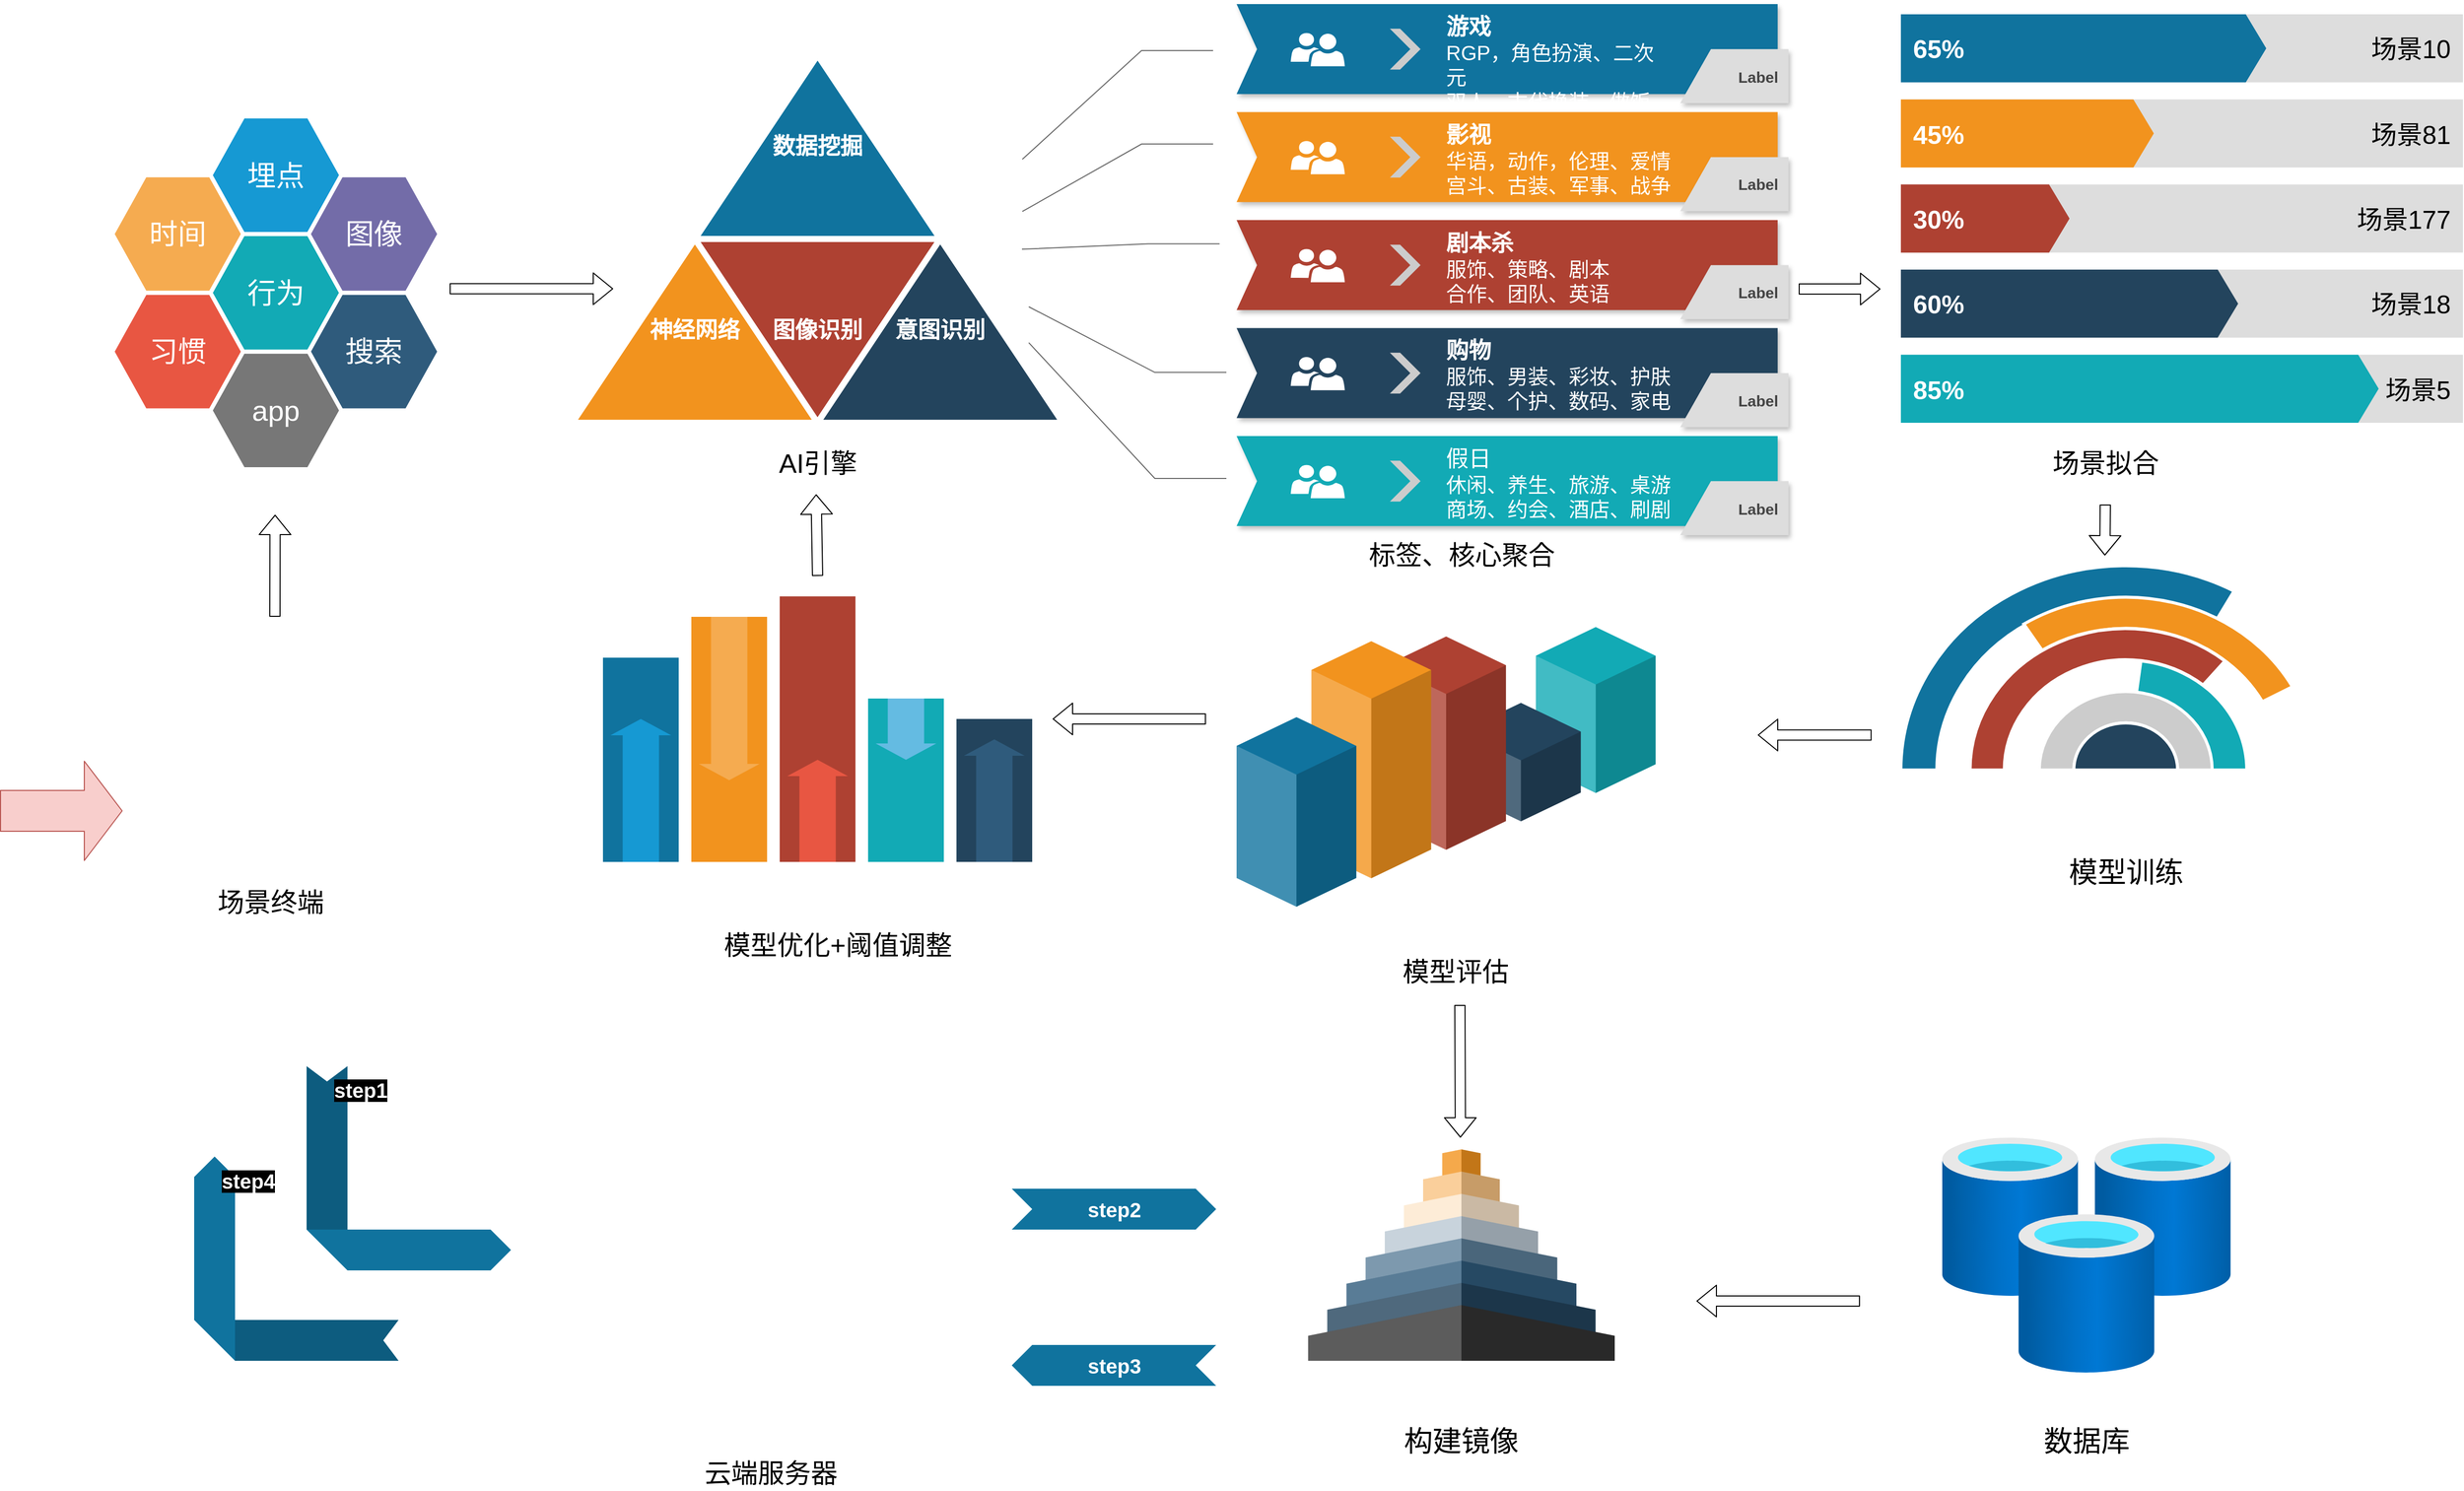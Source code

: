 <mxfile version="15.2.9" type="github" pages="3">
  <diagram name="Page-1" id="12e1b939-464a-85fe-373e-61e167be1490">
    <mxGraphModel dx="4508.5" dy="1635" grid="1" gridSize="10" guides="1" tooltips="1" connect="1" arrows="1" fold="1" page="1" pageScale="1.5" pageWidth="1169" pageHeight="826" background="none" math="0" shadow="0">
      <root>
        <mxCell id="0" />
        <mxCell id="1" parent="0" />
        <mxCell id="sahA0iktt0Oa_fKXpLNN-71" value="" style="shape=flexArrow;endArrow=classic;html=1;" edge="1" parent="1">
          <mxGeometry width="50" height="50" relative="1" as="geometry">
            <mxPoint x="-1010" y="1288.75" as="sourcePoint" />
            <mxPoint x="-850" y="1288.75" as="targetPoint" />
          </mxGeometry>
        </mxCell>
        <mxCell id="sahA0iktt0Oa_fKXpLNN-72" value="" style="shape=flexArrow;endArrow=classic;html=1;" edge="1" parent="1">
          <mxGeometry width="50" height="50" relative="1" as="geometry">
            <mxPoint x="310" y="1289" as="sourcePoint" />
            <mxPoint x="390" y="1289" as="targetPoint" />
          </mxGeometry>
        </mxCell>
        <mxCell id="sahA0iktt0Oa_fKXpLNN-116" value="" style="group" vertex="1" connectable="0" parent="1">
          <mxGeometry x="410" y="1020" width="550" height="400" as="geometry" />
        </mxCell>
        <mxCell id="sahA0iktt0Oa_fKXpLNN-1" value="" style="whiteSpace=wrap;html=1;fixedSize=1;size=10;fillColor=#dddddd;strokeColor=none;rounded=0;" vertex="1" parent="sahA0iktt0Oa_fKXpLNN-116">
          <mxGeometry width="550.0" height="66.667" as="geometry" />
        </mxCell>
        <mxCell id="sahA0iktt0Oa_fKXpLNN-2" value="&lt;font style=&quot;font-size: 25px&quot;&gt;65%&lt;/font&gt;" style="html=1;shape=mxgraph.infographic.ribbonSimple;notch1=0;notch2=20;fillColor=#10739E;strokeColor=none;align=left;verticalAlign=middle;fontColor=#ffffff;fontSize=18;spacingLeft=10;fontStyle=1;shadow=0;" vertex="1" parent="sahA0iktt0Oa_fKXpLNN-116">
          <mxGeometry width="357.5" height="66.667" as="geometry" />
        </mxCell>
        <mxCell id="sahA0iktt0Oa_fKXpLNN-3" value="" style="whiteSpace=wrap;html=1;fixedSize=1;size=10;fillColor=#dddddd;strokeColor=none;rounded=0;" vertex="1" parent="sahA0iktt0Oa_fKXpLNN-116">
          <mxGeometry y="83.333" width="550.0" height="66.667" as="geometry" />
        </mxCell>
        <mxCell id="sahA0iktt0Oa_fKXpLNN-4" value="&lt;font style=&quot;font-size: 25px&quot;&gt;45%&lt;/font&gt;" style="html=1;shape=mxgraph.infographic.ribbonSimple;notch1=0;notch2=20;fillColor=#F2931E;strokeColor=none;align=left;verticalAlign=middle;fontColor=#ffffff;fontSize=18;spacingLeft=10;fontStyle=1;shadow=0;" vertex="1" parent="sahA0iktt0Oa_fKXpLNN-116">
          <mxGeometry y="83.333" width="247.5" height="66.667" as="geometry" />
        </mxCell>
        <mxCell id="sahA0iktt0Oa_fKXpLNN-5" value="" style="whiteSpace=wrap;html=1;fixedSize=1;size=10;fillColor=#dddddd;strokeColor=none;rounded=0;" vertex="1" parent="sahA0iktt0Oa_fKXpLNN-116">
          <mxGeometry y="166.667" width="550.0" height="66.667" as="geometry" />
        </mxCell>
        <mxCell id="sahA0iktt0Oa_fKXpLNN-6" value="&lt;font style=&quot;font-size: 25px&quot;&gt;30%&lt;/font&gt;" style="html=1;shape=mxgraph.infographic.ribbonSimple;notch1=0;notch2=20;fillColor=#AE4132;strokeColor=none;align=left;verticalAlign=middle;fontColor=#ffffff;fontSize=18;spacingLeft=10;fontStyle=1;shadow=0;" vertex="1" parent="sahA0iktt0Oa_fKXpLNN-116">
          <mxGeometry y="166.667" width="165" height="66.667" as="geometry" />
        </mxCell>
        <mxCell id="sahA0iktt0Oa_fKXpLNN-7" value="" style="whiteSpace=wrap;html=1;fixedSize=1;size=10;fillColor=#dddddd;strokeColor=none;rounded=0;" vertex="1" parent="sahA0iktt0Oa_fKXpLNN-116">
          <mxGeometry y="250" width="550.0" height="66.667" as="geometry" />
        </mxCell>
        <mxCell id="sahA0iktt0Oa_fKXpLNN-8" value="&lt;font style=&quot;font-size: 25px&quot;&gt;60%&lt;/font&gt;" style="html=1;shape=mxgraph.infographic.ribbonSimple;notch1=0;notch2=20;fillColor=#23445D;strokeColor=none;align=left;verticalAlign=middle;fontColor=#ffffff;fontSize=18;spacingLeft=10;fontStyle=1;shadow=0;" vertex="1" parent="sahA0iktt0Oa_fKXpLNN-116">
          <mxGeometry y="250" width="330" height="66.667" as="geometry" />
        </mxCell>
        <mxCell id="sahA0iktt0Oa_fKXpLNN-9" value="" style="whiteSpace=wrap;html=1;fixedSize=1;size=10;fillColor=#dddddd;strokeColor=none;rounded=0;" vertex="1" parent="sahA0iktt0Oa_fKXpLNN-116">
          <mxGeometry y="333.333" width="550.0" height="66.667" as="geometry" />
        </mxCell>
        <mxCell id="sahA0iktt0Oa_fKXpLNN-10" value="&lt;font style=&quot;font-size: 25px&quot;&gt;85%&lt;/font&gt;" style="html=1;shape=mxgraph.infographic.ribbonSimple;notch1=0;notch2=20;fillColor=#12AAB5;strokeColor=none;align=left;verticalAlign=middle;fontColor=#ffffff;fontSize=18;spacingLeft=10;fontStyle=1;shadow=0;" vertex="1" parent="sahA0iktt0Oa_fKXpLNN-116">
          <mxGeometry y="333.333" width="467.5" height="66.667" as="geometry" />
        </mxCell>
        <mxCell id="sahA0iktt0Oa_fKXpLNN-11" value="&lt;font style=&quot;font-size: 25px&quot;&gt;场景10&lt;/font&gt;" style="text;html=1;strokeColor=none;fillColor=none;align=right;verticalAlign=middle;whiteSpace=wrap;rounded=0;shadow=0;fontSize=18;spacingRight=10;" vertex="1" parent="sahA0iktt0Oa_fKXpLNN-116">
          <mxGeometry x="440" width="110" height="66.667" as="geometry" />
        </mxCell>
        <mxCell id="sahA0iktt0Oa_fKXpLNN-12" value="&lt;font style=&quot;font-size: 25px&quot;&gt;场景81&lt;/font&gt;" style="text;html=1;strokeColor=none;fillColor=none;align=right;verticalAlign=middle;whiteSpace=wrap;rounded=0;shadow=0;fontSize=18;spacingRight=10;" vertex="1" parent="sahA0iktt0Oa_fKXpLNN-116">
          <mxGeometry x="440" y="83.333" width="110" height="66.667" as="geometry" />
        </mxCell>
        <mxCell id="sahA0iktt0Oa_fKXpLNN-13" value="&lt;font style=&quot;font-size: 25px&quot;&gt;场景177&lt;/font&gt;" style="text;html=1;strokeColor=none;fillColor=none;align=right;verticalAlign=middle;whiteSpace=wrap;rounded=0;shadow=0;fontSize=18;spacingRight=10;" vertex="1" parent="sahA0iktt0Oa_fKXpLNN-116">
          <mxGeometry x="440" y="166.667" width="110" height="66.667" as="geometry" />
        </mxCell>
        <mxCell id="sahA0iktt0Oa_fKXpLNN-14" value="&lt;font style=&quot;font-size: 25px&quot;&gt;场景18&lt;/font&gt;" style="text;html=1;strokeColor=none;fillColor=none;align=right;verticalAlign=middle;whiteSpace=wrap;rounded=0;shadow=0;fontSize=18;spacingRight=10;" vertex="1" parent="sahA0iktt0Oa_fKXpLNN-116">
          <mxGeometry x="440" y="250" width="110" height="66.667" as="geometry" />
        </mxCell>
        <mxCell id="sahA0iktt0Oa_fKXpLNN-15" value="&lt;font style=&quot;font-size: 25px&quot;&gt;场景5&lt;/font&gt;" style="text;html=1;strokeColor=none;fillColor=none;align=right;verticalAlign=middle;whiteSpace=wrap;rounded=0;shadow=0;fontSize=18;spacingRight=10;" vertex="1" parent="sahA0iktt0Oa_fKXpLNN-116">
          <mxGeometry x="440" y="333.333" width="110" height="66.667" as="geometry" />
        </mxCell>
        <mxCell id="sahA0iktt0Oa_fKXpLNN-117" value="" style="shape=flexArrow;endArrow=classic;html=1;" edge="1" parent="1">
          <mxGeometry width="50" height="50" relative="1" as="geometry">
            <mxPoint x="-650" y="1570" as="sourcePoint" />
            <mxPoint x="-651.43" y="1490" as="targetPoint" />
          </mxGeometry>
        </mxCell>
        <mxCell id="sahA0iktt0Oa_fKXpLNN-124" value="" style="group" vertex="1" connectable="0" parent="1">
          <mxGeometry x="410" y="1560" width="440" height="400" as="geometry" />
        </mxCell>
        <mxCell id="sahA0iktt0Oa_fKXpLNN-118" value="" style="verticalLabelPosition=bottom;verticalAlign=top;html=1;shape=mxgraph.basic.partConcEllipse;fillColor=#10739E;strokeColor=#ffffff;startAngle=0.75;endAngle=0.08;arcWidth=0.16;strokeWidth=3;fontSize=28;" vertex="1" parent="sahA0iktt0Oa_fKXpLNN-124">
          <mxGeometry width="440" height="400" as="geometry" />
        </mxCell>
        <mxCell id="sahA0iktt0Oa_fKXpLNN-119" value="" style="verticalLabelPosition=bottom;verticalAlign=top;html=1;shape=mxgraph.basic.partConcEllipse;fillColor=#F2931E;strokeColor=#ffffff;startAngle=0.91;endAngle=0.17;arcWidth=0.18;strokeWidth=3;fontSize=28;" vertex="1" parent="sahA0iktt0Oa_fKXpLNN-124">
          <mxGeometry x="33.846" y="30.769" width="372.308" height="338.462" as="geometry" />
        </mxCell>
        <mxCell id="sahA0iktt0Oa_fKXpLNN-120" value="" style="verticalLabelPosition=bottom;verticalAlign=top;html=1;shape=mxgraph.basic.partConcEllipse;fillColor=#AE4132;strokeColor=#ffffff;startAngle=0.75;endAngle=0.11;arcWidth=0.22;strokeWidth=3;fontSize=28;" vertex="1" parent="sahA0iktt0Oa_fKXpLNN-124">
          <mxGeometry x="67.692" y="61.538" width="304.615" height="276.923" as="geometry" />
        </mxCell>
        <mxCell id="sahA0iktt0Oa_fKXpLNN-121" value="" style="verticalLabelPosition=bottom;verticalAlign=top;html=1;shape=mxgraph.basic.partConcEllipse;fillColor=#12AAB5;strokeColor=#ffffff;startAngle=0.02;endAngle=0.25;arcWidth=0.29;strokeWidth=3;fontSize=28;" vertex="1" parent="sahA0iktt0Oa_fKXpLNN-124">
          <mxGeometry x="101.538" y="92.308" width="236.923" height="215.385" as="geometry" />
        </mxCell>
        <mxCell id="sahA0iktt0Oa_fKXpLNN-122" value="模型训练" style="verticalLabelPosition=bottom;verticalAlign=top;html=1;shape=mxgraph.basic.partConcEllipse;fillColor=#CCCCCC;strokeColor=#ffffff;startAngle=0.75;endAngle=0.25;arcWidth=0.4;strokeWidth=3;fontSize=28;" vertex="1" parent="sahA0iktt0Oa_fKXpLNN-124">
          <mxGeometry x="135.385" y="123.077" width="169.231" height="153.846" as="geometry" />
        </mxCell>
        <mxCell id="sahA0iktt0Oa_fKXpLNN-123" value="" style="html=1;shape=mxgraph.basic.pie;fillColor=#23445D;strokeColor=#ffffff;startAngle=0.75;endAngle=0.25;fontSize=16;fontColor=#FFFFFF;verticalAlign=top;fontStyle=1;strokeWidth=3;" vertex="1" parent="sahA0iktt0Oa_fKXpLNN-124">
          <mxGeometry x="169.231" y="153.846" width="101.538" height="92.308" as="geometry" />
        </mxCell>
        <mxCell id="sahA0iktt0Oa_fKXpLNN-125" value="" style="shape=flexArrow;endArrow=classic;html=1;" edge="1" parent="1">
          <mxGeometry width="50" height="50" relative="1" as="geometry">
            <mxPoint x="610" y="1500" as="sourcePoint" />
            <mxPoint x="609.58" y="1550" as="targetPoint" />
          </mxGeometry>
        </mxCell>
        <mxCell id="sahA0iktt0Oa_fKXpLNN-145" value="" style="group" vertex="1" connectable="0" parent="1">
          <mxGeometry x="-240" y="1620" width="410" height="360" as="geometry" />
        </mxCell>
        <mxCell id="sahA0iktt0Oa_fKXpLNN-143" value="" style="group" vertex="1" connectable="0" parent="sahA0iktt0Oa_fKXpLNN-145">
          <mxGeometry width="410" height="273.859" as="geometry" />
        </mxCell>
        <mxCell id="sahA0iktt0Oa_fKXpLNN-138" value="" style="verticalLabelPosition=bottom;verticalAlign=top;html=1;shape=mxgraph.infographic.shadedCube;isoAngle=15;fillColor=#12AAB5;strokeColor=none;shadow=0;fontSize=28;" vertex="1" parent="sahA0iktt0Oa_fKXpLNN-143">
          <mxGeometry x="292.857" width="117.143" height="162.459" as="geometry" />
        </mxCell>
        <mxCell id="sahA0iktt0Oa_fKXpLNN-139" value="" style="verticalLabelPosition=bottom;verticalAlign=top;html=1;shape=mxgraph.infographic.shadedCube;isoAngle=15;fillColor=#23445D;strokeColor=none;shadow=0;fontSize=28;" vertex="1" parent="sahA0iktt0Oa_fKXpLNN-143">
          <mxGeometry x="219.643" y="74.267" width="117.143" height="116.042" as="geometry" />
        </mxCell>
        <mxCell id="sahA0iktt0Oa_fKXpLNN-140" value="" style="verticalLabelPosition=bottom;verticalAlign=top;html=1;shape=mxgraph.infographic.shadedCube;isoAngle=15;fillColor=#AE4132;strokeColor=none;shadow=0;fontSize=28;" vertex="1" parent="sahA0iktt0Oa_fKXpLNN-143">
          <mxGeometry x="146.429" y="9.283" width="117.143" height="208.875" as="geometry" />
        </mxCell>
        <mxCell id="sahA0iktt0Oa_fKXpLNN-141" value="" style="verticalLabelPosition=bottom;verticalAlign=top;html=1;shape=mxgraph.infographic.shadedCube;isoAngle=15;fillColor=#F2931E;strokeColor=none;shadow=0;fontSize=28;" vertex="1" parent="sahA0iktt0Oa_fKXpLNN-143">
          <mxGeometry x="73.214" y="13.925" width="117.143" height="232.084" as="geometry" />
        </mxCell>
        <mxCell id="sahA0iktt0Oa_fKXpLNN-142" value="" style="verticalLabelPosition=bottom;verticalAlign=top;html=1;shape=mxgraph.infographic.shadedCube;isoAngle=15;fillColor=#10739E;strokeColor=none;shadow=0;fontSize=28;" vertex="1" parent="sahA0iktt0Oa_fKXpLNN-143">
          <mxGeometry y="88.192" width="117.143" height="185.667" as="geometry" />
        </mxCell>
        <mxCell id="sahA0iktt0Oa_fKXpLNN-144" value="模型评估" style="text;html=1;strokeColor=none;fillColor=none;align=center;verticalAlign=middle;whiteSpace=wrap;rounded=0;fontSize=26;" vertex="1" parent="sahA0iktt0Oa_fKXpLNN-145">
          <mxGeometry x="128.125" y="315.187" width="172.969" height="44.813" as="geometry" />
        </mxCell>
        <mxCell id="sahA0iktt0Oa_fKXpLNN-146" value="" style="group;fontSize=15;" vertex="1" connectable="0" parent="1">
          <mxGeometry x="-890" y="1060" width="480" height="360" as="geometry" />
        </mxCell>
        <mxCell id="sahA0iktt0Oa_fKXpLNN-41" value="数据挖掘" style="triangle;whiteSpace=wrap;html=1;shadow=0;strokeColor=#FFFFFF;strokeWidth=6;fillColor=#10739E;fontSize=22;fontColor=#FFFFFF;align=center;direction=north;fontStyle=1" vertex="1" parent="sahA0iktt0Oa_fKXpLNN-146">
          <mxGeometry x="120" width="240" height="180" as="geometry" />
        </mxCell>
        <mxCell id="sahA0iktt0Oa_fKXpLNN-42" value="神经网络" style="triangle;whiteSpace=wrap;html=1;shadow=0;strokeColor=#FFFFFF;strokeWidth=6;fillColor=#F2931E;fontSize=22;fontColor=#FFFFFF;align=center;direction=north;fontStyle=1" vertex="1" parent="sahA0iktt0Oa_fKXpLNN-146">
          <mxGeometry y="180" width="240" height="180" as="geometry" />
        </mxCell>
        <mxCell id="sahA0iktt0Oa_fKXpLNN-43" value="图像识别" style="triangle;whiteSpace=wrap;html=1;shadow=0;strokeColor=#FFFFFF;strokeWidth=6;fillColor=#AE4132;fontSize=22;fontColor=#FFFFFF;align=center;direction=south;fontStyle=1" vertex="1" parent="sahA0iktt0Oa_fKXpLNN-146">
          <mxGeometry x="120" y="180" width="240" height="180" as="geometry" />
        </mxCell>
        <mxCell id="sahA0iktt0Oa_fKXpLNN-44" value="意图识别" style="triangle;whiteSpace=wrap;html=1;shadow=0;strokeColor=#FFFFFF;strokeWidth=6;fillColor=#23445D;fontSize=22;fontColor=#FFFFFF;align=center;direction=north;fontStyle=1" vertex="1" parent="sahA0iktt0Oa_fKXpLNN-146">
          <mxGeometry x="240" y="180" width="240" height="180" as="geometry" />
        </mxCell>
        <mxCell id="sahA0iktt0Oa_fKXpLNN-149" value="" style="group" vertex="1" connectable="0" parent="1">
          <mxGeometry x="-240" y="1010" width="540" height="520" as="geometry" />
        </mxCell>
        <mxCell id="sahA0iktt0Oa_fKXpLNN-16" value="" style="html=1;shape=mxgraph.infographic.ribbonSimple;notch1=20;notch2=0;fillColor=#10739E;strokeColor=none;shadow=1;" vertex="1" parent="sahA0iktt0Oa_fKXpLNN-149">
          <mxGeometry width="529.412" height="88.136" as="geometry" />
        </mxCell>
        <mxCell id="sahA0iktt0Oa_fKXpLNN-17" value="" style="shape=step;perimeter=stepPerimeter;whiteSpace=wrap;html=1;fixedSize=1;shadow=0;strokeColor=none;strokeWidth=6;fillColor=#CCCCCC;size=20;" vertex="1" parent="sahA0iktt0Oa_fKXpLNN-16">
          <mxGeometry y="0.5" width="30" height="40" relative="1" as="geometry">
            <mxPoint x="150" y="-20" as="offset" />
          </mxGeometry>
        </mxCell>
        <mxCell id="sahA0iktt0Oa_fKXpLNN-18" value="&lt;font style=&quot;font-size: 22px&quot;&gt;&lt;b&gt;游戏&lt;/b&gt;&lt;/font&gt;&lt;br&gt;&lt;div style=&quot;font-size: 20px&quot;&gt;&lt;font style=&quot;font-size: 20px&quot;&gt;RGP，角色扮演、二次元&lt;/font&gt;&lt;/div&gt;&lt;div style=&quot;font-size: 20px&quot;&gt;&lt;font style=&quot;font-size: 20px&quot;&gt;&lt;font style=&quot;font-size: 20px&quot;&gt;双人、古代换装、做饭&lt;/font&gt;&lt;br&gt;&lt;/font&gt;&lt;/div&gt;" style="text;strokeColor=none;fillColor=none;spacing=5;spacingTop=0;whiteSpace=wrap;overflow=hidden;rounded=0;shadow=0;fontSize=15;fontColor=#FFFFFF;align=left;html=1;" vertex="1" parent="sahA0iktt0Oa_fKXpLNN-16">
          <mxGeometry width="230" height="100" relative="1" as="geometry">
            <mxPoint x="200" as="offset" />
          </mxGeometry>
        </mxCell>
        <mxCell id="sahA0iktt0Oa_fKXpLNN-19" value="Label" style="shape=manualInput;whiteSpace=wrap;html=1;shadow=1;strokeColor=none;fillColor=#dddddd;fontSize=15;fontColor=#444444;align=right;direction=south;flipH=1;shadow=1;spacing=10;fontStyle=1;" vertex="1" parent="sahA0iktt0Oa_fKXpLNN-149">
          <mxGeometry x="434.118" y="44.068" width="105.882" height="52.881" as="geometry" />
        </mxCell>
        <mxCell id="sahA0iktt0Oa_fKXpLNN-20" value="" style="shadow=0;dashed=0;html=1;strokeColor=none;shape=mxgraph.mscae.intune.user_group;fontSize=15;fontColor=#FFFFFF;align=left;" vertex="1" parent="sahA0iktt0Oa_fKXpLNN-149">
          <mxGeometry x="52.941" y="28.203" width="52.941" height="32.61" as="geometry" />
        </mxCell>
        <mxCell id="sahA0iktt0Oa_fKXpLNN-21" value="" style="html=1;shape=mxgraph.infographic.ribbonSimple;notch1=20;notch2=0;fillColor=#F2931E;strokeColor=none;shadow=1;" vertex="1" parent="sahA0iktt0Oa_fKXpLNN-149">
          <mxGeometry y="105.763" width="529.412" height="88.136" as="geometry" />
        </mxCell>
        <mxCell id="sahA0iktt0Oa_fKXpLNN-22" value="" style="shape=step;perimeter=stepPerimeter;whiteSpace=wrap;html=1;fixedSize=1;shadow=0;strokeColor=none;strokeWidth=6;fillColor=#CCCCCC;size=20;" vertex="1" parent="sahA0iktt0Oa_fKXpLNN-21">
          <mxGeometry y="0.5" width="30" height="40" relative="1" as="geometry">
            <mxPoint x="150" y="-20" as="offset" />
          </mxGeometry>
        </mxCell>
        <mxCell id="sahA0iktt0Oa_fKXpLNN-23" value="&lt;font size=&quot;1&quot;&gt;&lt;b style=&quot;font-size: 22px&quot;&gt;影视&lt;/b&gt;&lt;/font&gt;&lt;br&gt;&lt;div style=&quot;font-size: 20px&quot;&gt;&lt;font style=&quot;font-size: 20px&quot;&gt;华语，动作，伦理、爱情&lt;/font&gt;&lt;/div&gt;&lt;div style=&quot;font-size: 20px&quot;&gt;&lt;font style=&quot;font-size: 20px&quot;&gt;宫斗、古装、军事、战争&lt;/font&gt;&lt;/div&gt;" style="text;strokeColor=none;fillColor=none;spacing=5;spacingTop=0;whiteSpace=wrap;overflow=hidden;rounded=0;shadow=0;fontSize=15;fontColor=#FFFFFF;align=left;html=1;" vertex="1" parent="sahA0iktt0Oa_fKXpLNN-21">
          <mxGeometry width="230" height="100" relative="1" as="geometry">
            <mxPoint x="200" as="offset" />
          </mxGeometry>
        </mxCell>
        <mxCell id="sahA0iktt0Oa_fKXpLNN-24" value="Label" style="shape=manualInput;whiteSpace=wrap;html=1;shadow=1;strokeColor=none;fillColor=#dddddd;fontSize=15;fontColor=#444444;align=right;direction=south;flipH=1;shadow=1;spacing=10;fontStyle=1;" vertex="1" parent="sahA0iktt0Oa_fKXpLNN-149">
          <mxGeometry x="434.118" y="149.831" width="105.882" height="52.881" as="geometry" />
        </mxCell>
        <mxCell id="sahA0iktt0Oa_fKXpLNN-25" value="" style="shadow=0;dashed=0;html=1;strokeColor=none;shape=mxgraph.mscae.intune.user_group;fontSize=15;fontColor=#FFFFFF;align=left;" vertex="1" parent="sahA0iktt0Oa_fKXpLNN-149">
          <mxGeometry x="52.941" y="133.966" width="52.941" height="32.61" as="geometry" />
        </mxCell>
        <mxCell id="sahA0iktt0Oa_fKXpLNN-26" value="" style="html=1;shape=mxgraph.infographic.ribbonSimple;notch1=20;notch2=0;fillColor=#AE4132;strokeColor=none;shadow=1;" vertex="1" parent="sahA0iktt0Oa_fKXpLNN-149">
          <mxGeometry y="211.525" width="529.412" height="88.136" as="geometry" />
        </mxCell>
        <mxCell id="sahA0iktt0Oa_fKXpLNN-27" value="" style="shape=step;perimeter=stepPerimeter;whiteSpace=wrap;html=1;fixedSize=1;shadow=0;strokeColor=none;strokeWidth=6;fillColor=#CCCCCC;size=20;" vertex="1" parent="sahA0iktt0Oa_fKXpLNN-26">
          <mxGeometry y="0.5" width="30" height="40" relative="1" as="geometry">
            <mxPoint x="150" y="-20" as="offset" />
          </mxGeometry>
        </mxCell>
        <mxCell id="sahA0iktt0Oa_fKXpLNN-28" value="&lt;font style=&quot;font-size: 22px&quot;&gt;&lt;b&gt;剧本杀&lt;/b&gt;&lt;/font&gt;&lt;br&gt;&lt;div style=&quot;font-size: 20px&quot;&gt;&lt;font style=&quot;font-size: 20px&quot;&gt;服饰、策略、剧本&lt;/font&gt;&lt;/div&gt;&lt;div style=&quot;font-size: 20px&quot;&gt;&lt;font style=&quot;font-size: 20px&quot;&gt;合作、团队、英语&lt;br&gt;&lt;/font&gt;&lt;/div&gt;" style="text;strokeColor=none;fillColor=none;spacing=5;spacingTop=0;whiteSpace=wrap;overflow=hidden;rounded=0;shadow=0;fontSize=15;fontColor=#FFFFFF;align=left;html=1;" vertex="1" parent="sahA0iktt0Oa_fKXpLNN-26">
          <mxGeometry width="230" height="100" relative="1" as="geometry">
            <mxPoint x="200" as="offset" />
          </mxGeometry>
        </mxCell>
        <mxCell id="sahA0iktt0Oa_fKXpLNN-29" value="Label" style="shape=manualInput;whiteSpace=wrap;html=1;shadow=1;strokeColor=none;fillColor=#dddddd;fontSize=15;fontColor=#444444;align=right;direction=south;flipH=1;shadow=1;spacing=10;fontStyle=1;" vertex="1" parent="sahA0iktt0Oa_fKXpLNN-149">
          <mxGeometry x="434.118" y="255.593" width="105.882" height="52.881" as="geometry" />
        </mxCell>
        <mxCell id="sahA0iktt0Oa_fKXpLNN-30" value="" style="shadow=0;dashed=0;html=1;strokeColor=none;shape=mxgraph.mscae.intune.user_group;fontSize=15;fontColor=#FFFFFF;align=left;" vertex="1" parent="sahA0iktt0Oa_fKXpLNN-149">
          <mxGeometry x="52.941" y="239.729" width="52.941" height="32.61" as="geometry" />
        </mxCell>
        <mxCell id="sahA0iktt0Oa_fKXpLNN-31" value="" style="html=1;shape=mxgraph.infographic.ribbonSimple;notch1=20;notch2=0;fillColor=#23445D;strokeColor=none;shadow=1;" vertex="1" parent="sahA0iktt0Oa_fKXpLNN-149">
          <mxGeometry y="317.288" width="529.412" height="88.136" as="geometry" />
        </mxCell>
        <mxCell id="sahA0iktt0Oa_fKXpLNN-32" value="" style="shape=step;perimeter=stepPerimeter;whiteSpace=wrap;html=1;fixedSize=1;shadow=0;strokeColor=none;strokeWidth=6;fillColor=#CCCCCC;size=20;" vertex="1" parent="sahA0iktt0Oa_fKXpLNN-31">
          <mxGeometry y="0.5" width="30" height="40" relative="1" as="geometry">
            <mxPoint x="150" y="-20" as="offset" />
          </mxGeometry>
        </mxCell>
        <mxCell id="sahA0iktt0Oa_fKXpLNN-33" value="&lt;font style=&quot;font-size: 22px&quot;&gt;&lt;b&gt;购物&lt;/b&gt;&lt;/font&gt;&lt;font style=&quot;font-size: 20px&quot;&gt;&lt;br&gt;&lt;/font&gt;&lt;div style=&quot;font-size: 20px&quot;&gt;&lt;font style=&quot;font-size: 20px&quot;&gt;服饰、男装、彩妆、护肤&lt;/font&gt;&lt;/div&gt;&lt;div style=&quot;font-size: 20px&quot;&gt;&lt;font style=&quot;font-size: 20px&quot;&gt;&lt;font style=&quot;font-size: 20px&quot;&gt;母婴、个护、数码、家电&lt;/font&gt;&lt;br&gt;&lt;/font&gt;&lt;/div&gt;" style="text;strokeColor=none;fillColor=none;spacing=5;spacingTop=0;whiteSpace=wrap;overflow=hidden;rounded=0;shadow=0;fontSize=15;fontColor=#FFFFFF;align=left;html=1;" vertex="1" parent="sahA0iktt0Oa_fKXpLNN-31">
          <mxGeometry width="230" height="100" relative="1" as="geometry">
            <mxPoint x="200" as="offset" />
          </mxGeometry>
        </mxCell>
        <mxCell id="sahA0iktt0Oa_fKXpLNN-34" value="Label" style="shape=manualInput;whiteSpace=wrap;html=1;shadow=1;strokeColor=none;fillColor=#dddddd;fontSize=15;fontColor=#444444;align=right;direction=south;flipH=1;shadow=1;spacing=10;fontStyle=1;" vertex="1" parent="sahA0iktt0Oa_fKXpLNN-149">
          <mxGeometry x="434.118" y="361.356" width="105.882" height="52.881" as="geometry" />
        </mxCell>
        <mxCell id="sahA0iktt0Oa_fKXpLNN-35" value="" style="shadow=0;dashed=0;html=1;strokeColor=none;shape=mxgraph.mscae.intune.user_group;fontSize=15;fontColor=#FFFFFF;align=left;" vertex="1" parent="sahA0iktt0Oa_fKXpLNN-149">
          <mxGeometry x="52.941" y="345.492" width="52.941" height="32.61" as="geometry" />
        </mxCell>
        <mxCell id="sahA0iktt0Oa_fKXpLNN-36" value="" style="html=1;shape=mxgraph.infographic.ribbonSimple;notch1=20;notch2=0;fillColor=#12AAB5;strokeColor=none;shadow=1;" vertex="1" parent="sahA0iktt0Oa_fKXpLNN-149">
          <mxGeometry y="423.051" width="529.412" height="88.136" as="geometry" />
        </mxCell>
        <mxCell id="sahA0iktt0Oa_fKXpLNN-37" value="" style="shape=step;perimeter=stepPerimeter;whiteSpace=wrap;html=1;fixedSize=1;shadow=0;strokeColor=none;strokeWidth=6;fillColor=#CCCCCC;size=20;" vertex="1" parent="sahA0iktt0Oa_fKXpLNN-36">
          <mxGeometry y="0.5" width="30" height="40" relative="1" as="geometry">
            <mxPoint x="150" y="-20" as="offset" />
          </mxGeometry>
        </mxCell>
        <mxCell id="sahA0iktt0Oa_fKXpLNN-38" value="&lt;font style=&quot;font-size: 22px&quot;&gt;假日&lt;/font&gt;&lt;br&gt;&lt;div style=&quot;font-size: 20px&quot;&gt;&lt;font style=&quot;font-size: 20px&quot;&gt;休闲、养生、旅游、桌游&lt;/font&gt;&lt;/div&gt;&lt;div style=&quot;font-size: 20px&quot;&gt;&lt;font style=&quot;font-size: 20px&quot;&gt;&lt;font style=&quot;font-size: 20px&quot;&gt;商场、约会、酒店、刷剧&lt;/font&gt;&lt;br&gt;&lt;/font&gt;&lt;/div&gt;" style="text;strokeColor=none;fillColor=none;spacing=5;spacingTop=0;whiteSpace=wrap;overflow=hidden;rounded=0;shadow=0;fontSize=15;fontColor=#FFFFFF;align=left;html=1;" vertex="1" parent="sahA0iktt0Oa_fKXpLNN-36">
          <mxGeometry width="230" height="100" relative="1" as="geometry">
            <mxPoint x="200" as="offset" />
          </mxGeometry>
        </mxCell>
        <mxCell id="sahA0iktt0Oa_fKXpLNN-39" value="Label" style="shape=manualInput;whiteSpace=wrap;html=1;shadow=1;strokeColor=none;fillColor=#dddddd;fontSize=15;fontColor=#444444;align=right;direction=south;flipH=1;shadow=1;spacing=10;fontStyle=1;" vertex="1" parent="sahA0iktt0Oa_fKXpLNN-149">
          <mxGeometry x="434.118" y="467.119" width="105.882" height="52.881" as="geometry" />
        </mxCell>
        <mxCell id="sahA0iktt0Oa_fKXpLNN-40" value="" style="shadow=0;dashed=0;html=1;strokeColor=none;shape=mxgraph.mscae.intune.user_group;fontSize=15;fontColor=#FFFFFF;align=left;" vertex="1" parent="sahA0iktt0Oa_fKXpLNN-149">
          <mxGeometry x="52.941" y="451.254" width="52.941" height="32.61" as="geometry" />
        </mxCell>
        <mxCell id="sahA0iktt0Oa_fKXpLNN-150" value="" style="group" vertex="1" connectable="0" parent="1">
          <mxGeometry x="-450" y="1030" width="200" height="470" as="geometry" />
        </mxCell>
        <mxCell id="sahA0iktt0Oa_fKXpLNN-50" value="" style="strokeWidth=1;shadow=0;dashed=0;align=center;html=1;shape=mxgraph.mockup.text.callout;linkText=;textSize=17;textColor=#666666;callDir=NW;callStyle=line;fontSize=17;fontColor=#10739E;align=left;verticalAlign=top;strokeColor=#666666;fillColor=#4D9900;flipV=0;fontStyle=1;rotation=-180;" vertex="1" parent="sahA0iktt0Oa_fKXpLNN-150">
          <mxGeometry x="6.656" y="276.367" width="193.344" height="89.775" as="geometry" />
        </mxCell>
        <mxCell id="sahA0iktt0Oa_fKXpLNN-60" value="" style="strokeWidth=1;shadow=0;dashed=0;align=center;html=1;shape=mxgraph.mockup.text.callout;linkText=;textSize=17;textColor=#666666;callDir=NW;callStyle=line;fontSize=17;fontColor=#10739E;align=left;verticalAlign=top;strokeColor=#666666;fillColor=#4D9900;flipV=0;fontStyle=1;rotation=-180;" vertex="1" parent="sahA0iktt0Oa_fKXpLNN-150">
          <mxGeometry x="6.656" y="311.573" width="193.344" height="158.427" as="geometry" />
        </mxCell>
        <mxCell id="sahA0iktt0Oa_fKXpLNN-61" value="" style="strokeWidth=1;shadow=0;dashed=0;align=center;html=1;shape=mxgraph.mockup.text.callout;linkText=;textSize=17;textColor=#666666;callDir=NW;callStyle=line;fontSize=17;fontColor=#10739E;align=left;verticalAlign=top;strokeColor=#666666;fillColor=#4D9900;flipV=0;fontStyle=1;rotation=-180;" vertex="1" parent="sahA0iktt0Oa_fKXpLNN-150">
          <mxGeometry y="220.037" width="193.344" height="20.243" as="geometry" />
        </mxCell>
        <mxCell id="sahA0iktt0Oa_fKXpLNN-62" value="" style="strokeWidth=1;shadow=0;dashed=0;align=center;html=1;shape=mxgraph.mockup.text.callout;linkText=;textSize=17;textColor=#666666;callDir=NW;callStyle=line;fontSize=17;fontColor=#10739E;align=left;verticalAlign=top;strokeColor=#666666;fillColor=#4D9900;flipV=1;fontStyle=1;rotation=-180;flipH=0;" vertex="1" parent="sahA0iktt0Oa_fKXpLNN-150">
          <mxGeometry x="0.333" y="91.536" width="186.689" height="91.536" as="geometry" />
        </mxCell>
        <mxCell id="sahA0iktt0Oa_fKXpLNN-63" value="" style="strokeWidth=1;shadow=0;dashed=0;align=center;html=1;shape=mxgraph.mockup.text.callout;linkText=;textSize=17;textColor=#666666;callDir=NW;callStyle=line;fontSize=17;fontColor=#10739E;align=left;verticalAlign=top;strokeColor=#666666;fillColor=#4D9900;flipV=1;fontStyle=1;rotation=-180;flipH=0;" vertex="1" parent="sahA0iktt0Oa_fKXpLNN-150">
          <mxGeometry x="0.333" width="186.689" height="132.022" as="geometry" />
        </mxCell>
        <mxCell id="sahA0iktt0Oa_fKXpLNN-151" value="" style="group" vertex="1" connectable="0" parent="1">
          <mxGeometry x="-1340" y="1120" width="320" height="345.5" as="geometry" />
        </mxCell>
        <mxCell id="sahA0iktt0Oa_fKXpLNN-64" value="时间" style="shape=hexagon;strokeWidth=4;html=1;fillColor=#F5AB50;strokeColor=#ffffff;shadow=0;fontSize=28;fontColor=#FFFFFF;align=center;fontStyle=0;whiteSpace=wrap;spacing=10;rounded=0;" vertex="1" parent="sahA0iktt0Oa_fKXpLNN-151">
          <mxGeometry y="57.583" width="128" height="115.167" as="geometry" />
        </mxCell>
        <mxCell id="sahA0iktt0Oa_fKXpLNN-65" value="习惯" style="shape=hexagon;strokeWidth=4;html=1;fillColor=#E85642;strokeColor=#ffffff;shadow=0;fontSize=28;fontColor=#FFFFFF;align=center;fontStyle=0;whiteSpace=wrap;spacing=10;rounded=0;" vertex="1" parent="sahA0iktt0Oa_fKXpLNN-151">
          <mxGeometry y="172.75" width="128" height="115.167" as="geometry" />
        </mxCell>
        <mxCell id="sahA0iktt0Oa_fKXpLNN-66" value="行为" style="shape=hexagon;strokeWidth=4;html=1;fillColor=#12AAB5;strokeColor=#ffffff;shadow=0;fontSize=28;fontColor=#FFFFFF;align=center;fontStyle=0;whiteSpace=wrap;spacing=10;rounded=0;" vertex="1" parent="sahA0iktt0Oa_fKXpLNN-151">
          <mxGeometry x="96" y="115.167" width="128" height="115.167" as="geometry" />
        </mxCell>
        <mxCell id="sahA0iktt0Oa_fKXpLNN-67" value="埋点" style="shape=hexagon;strokeWidth=4;html=1;fillColor=#1699D3;strokeColor=#ffffff;shadow=0;fontSize=28;fontColor=#FFFFFF;align=center;fontStyle=0;whiteSpace=wrap;spacing=10;rounded=0;" vertex="1" parent="sahA0iktt0Oa_fKXpLNN-151">
          <mxGeometry x="96" width="128" height="115.167" as="geometry" />
        </mxCell>
        <mxCell id="sahA0iktt0Oa_fKXpLNN-68" value="图像" style="shape=hexagon;strokeWidth=4;html=1;fillColor=#736CA8;strokeColor=#ffffff;shadow=0;fontSize=28;fontColor=#FFFFFF;align=center;fontStyle=0;whiteSpace=wrap;spacing=10;rounded=0;" vertex="1" parent="sahA0iktt0Oa_fKXpLNN-151">
          <mxGeometry x="192" y="57.583" width="128" height="115.167" as="geometry" />
        </mxCell>
        <mxCell id="sahA0iktt0Oa_fKXpLNN-69" value="搜索" style="shape=hexagon;strokeWidth=4;html=1;fillColor=#2F5B7C;strokeColor=#ffffff;shadow=0;fontSize=28;fontColor=#FFFFFF;align=center;fontStyle=0;whiteSpace=wrap;spacing=10;rounded=0;" vertex="1" parent="sahA0iktt0Oa_fKXpLNN-151">
          <mxGeometry x="192" y="172.75" width="128" height="115.167" as="geometry" />
        </mxCell>
        <mxCell id="sahA0iktt0Oa_fKXpLNN-70" value="app" style="shape=hexagon;strokeWidth=4;html=1;fillColor=#777777;strokeColor=#ffffff;shadow=0;fontSize=28;fontColor=#FFFFFF;align=center;fontStyle=0;whiteSpace=wrap;spacing=10;rounded=0;" vertex="1" parent="sahA0iktt0Oa_fKXpLNN-151">
          <mxGeometry x="96" y="230.333" width="128" height="115.167" as="geometry" />
        </mxCell>
        <mxCell id="sahA0iktt0Oa_fKXpLNN-152" value="" style="shape=flexArrow;endArrow=classic;html=1;" edge="1" parent="1">
          <mxGeometry width="50" height="50" relative="1" as="geometry">
            <mxPoint x="-270" y="1710" as="sourcePoint" />
            <mxPoint x="-420" y="1710" as="targetPoint" />
          </mxGeometry>
        </mxCell>
        <mxCell id="sahA0iktt0Oa_fKXpLNN-156" value="" style="shape=flexArrow;endArrow=classic;html=1;" edge="1" parent="1">
          <mxGeometry width="50" height="50" relative="1" as="geometry">
            <mxPoint x="-21.5" y="1990" as="sourcePoint" />
            <mxPoint x="-21" y="2120" as="targetPoint" />
          </mxGeometry>
        </mxCell>
        <mxCell id="sahA0iktt0Oa_fKXpLNN-134" value="" style="group" vertex="1" connectable="0" parent="1">
          <mxGeometry x="-170" y="2131.5" width="300" height="207" as="geometry" />
        </mxCell>
        <mxCell id="sahA0iktt0Oa_fKXpLNN-126" value="" style="html=1;shape=mxgraph.infographic.pyramidStep;fillColor=#F2931E;strokeColor=none;shadow=0;fontSize=28;" vertex="1" parent="sahA0iktt0Oa_fKXpLNN-134">
          <mxGeometry x="131.25" width="37.5" height="207" as="geometry" />
        </mxCell>
        <mxCell id="sahA0iktt0Oa_fKXpLNN-127" value="" style="html=1;shape=mxgraph.infographic.pyramidStep;fillColor=#F8C382;strokeColor=none;shadow=0;fontSize=28;" vertex="1" parent="sahA0iktt0Oa_fKXpLNN-134">
          <mxGeometry x="112.5" y="21.789" width="75" height="185.211" as="geometry" />
        </mxCell>
        <mxCell id="sahA0iktt0Oa_fKXpLNN-128" value="" style="html=1;shape=mxgraph.infographic.pyramidStep;fillColor=#FCE7CD;strokeColor=none;shadow=0;fontSize=28;" vertex="1" parent="sahA0iktt0Oa_fKXpLNN-134">
          <mxGeometry x="93.75" y="43.579" width="112.5" height="163.421" as="geometry" />
        </mxCell>
        <mxCell id="sahA0iktt0Oa_fKXpLNN-129" value="" style="html=1;shape=mxgraph.infographic.pyramidStep;fillColor=#BAC8D3;strokeColor=none;shadow=0;fontSize=28;" vertex="1" parent="sahA0iktt0Oa_fKXpLNN-134">
          <mxGeometry x="75" y="65.368" width="150" height="141.632" as="geometry" />
        </mxCell>
        <mxCell id="sahA0iktt0Oa_fKXpLNN-130" value="" style="html=1;shape=mxgraph.infographic.pyramidStep;fillColor=#5D7F99;strokeColor=none;shadow=0;fontSize=28;" vertex="1" parent="sahA0iktt0Oa_fKXpLNN-134">
          <mxGeometry x="56.25" y="87.158" width="187.5" height="119.842" as="geometry" />
        </mxCell>
        <mxCell id="sahA0iktt0Oa_fKXpLNN-131" value="" style="html=1;shape=mxgraph.infographic.pyramidStep;fillColor=#2F5B7C;strokeColor=none;shadow=0;fontSize=28;" vertex="1" parent="sahA0iktt0Oa_fKXpLNN-134">
          <mxGeometry x="37.5" y="108.947" width="225" height="98.053" as="geometry" />
        </mxCell>
        <mxCell id="sahA0iktt0Oa_fKXpLNN-132" value="" style="html=1;shape=mxgraph.infographic.pyramidStep;fillColor=#23445D;strokeColor=none;shadow=0;fontSize=28;" vertex="1" parent="sahA0iktt0Oa_fKXpLNN-134">
          <mxGeometry x="18.75" y="130.737" width="262.5" height="76.263" as="geometry" />
        </mxCell>
        <mxCell id="sahA0iktt0Oa_fKXpLNN-133" value="" style="html=1;shape=mxgraph.infographic.pyramidStep;fillColor=#333333;strokeColor=none;shadow=0;fontSize=28;" vertex="1" parent="sahA0iktt0Oa_fKXpLNN-134">
          <mxGeometry y="152.526" width="300" height="54.474" as="geometry" />
        </mxCell>
        <mxCell id="sahA0iktt0Oa_fKXpLNN-135" value="构建镜像" style="text;html=1;strokeColor=none;fillColor=none;align=center;verticalAlign=middle;whiteSpace=wrap;rounded=0;fontSize=28;" vertex="1" parent="1">
          <mxGeometry x="-105" y="2407" width="170" height="20" as="geometry" />
        </mxCell>
        <mxCell id="sahA0iktt0Oa_fKXpLNN-153" value="模型优化+阈值调整" style="text;html=1;strokeColor=none;fillColor=none;align=center;verticalAlign=middle;whiteSpace=wrap;rounded=0;fontSize=26;" vertex="1" parent="1">
          <mxGeometry x="-770" y="1910" width="280" height="44.81" as="geometry" />
        </mxCell>
        <mxCell id="sahA0iktt0Oa_fKXpLNN-175" value="" style="group" vertex="1" connectable="0" parent="1">
          <mxGeometry x="-860" y="1590" width="420" height="260" as="geometry" />
        </mxCell>
        <mxCell id="sahA0iktt0Oa_fKXpLNN-159" value="" style="fillColor=#10739E;strokeColor=none;fontSize=26;" vertex="1" parent="sahA0iktt0Oa_fKXpLNN-175">
          <mxGeometry y="60.0" width="74.118" height="200.0" as="geometry" />
        </mxCell>
        <mxCell id="sahA0iktt0Oa_fKXpLNN-160" value="" style="shape=mxgraph.arrows2.arrow;dy=0.4;dx=16;notch=0;direction=north;fillColor=#1699D3;strokeColor=none;" vertex="1" parent="sahA0iktt0Oa_fKXpLNN-159">
          <mxGeometry x="7.412" y="60.0" width="59.294" height="140.0" as="geometry" />
        </mxCell>
        <mxCell id="sahA0iktt0Oa_fKXpLNN-162" value="" style="fillColor=#F2931E;strokeColor=none;fontSize=26;" vertex="1" parent="sahA0iktt0Oa_fKXpLNN-175">
          <mxGeometry x="86.471" y="20.0" width="74.118" height="240.0" as="geometry" />
        </mxCell>
        <mxCell id="sahA0iktt0Oa_fKXpLNN-163" value="" style="shape=mxgraph.arrows2.arrow;dy=0.4;dx=16;notch=0;direction=south;fillColor=#F5AB50;strokeColor=none;" vertex="1" parent="sahA0iktt0Oa_fKXpLNN-162">
          <mxGeometry x="7.412" width="59.294" height="160" as="geometry" />
        </mxCell>
        <mxCell id="sahA0iktt0Oa_fKXpLNN-165" value="" style="fillColor=#AE4132;strokeColor=none;fontSize=26;" vertex="1" parent="sahA0iktt0Oa_fKXpLNN-175">
          <mxGeometry x="172.941" width="74.118" height="260.0" as="geometry" />
        </mxCell>
        <mxCell id="sahA0iktt0Oa_fKXpLNN-166" value="" style="shape=mxgraph.arrows2.arrow;dy=0.4;dx=16;notch=0;direction=north;fillColor=#E85642;strokeColor=none;" vertex="1" parent="sahA0iktt0Oa_fKXpLNN-165">
          <mxGeometry x="7.412" y="160" width="59.294" height="100.0" as="geometry" />
        </mxCell>
        <mxCell id="sahA0iktt0Oa_fKXpLNN-168" value="" style="fillColor=#12AAB5;strokeColor=none;fontSize=26;" vertex="1" parent="sahA0iktt0Oa_fKXpLNN-175">
          <mxGeometry x="259.412" y="100.0" width="74.118" height="160" as="geometry" />
        </mxCell>
        <mxCell id="sahA0iktt0Oa_fKXpLNN-169" value="" style="shape=mxgraph.arrows2.arrow;dy=0.4;dx=16;notch=0;direction=south;fillColor=#64BBE2;strokeColor=none;" vertex="1" parent="sahA0iktt0Oa_fKXpLNN-168">
          <mxGeometry x="7.412" width="59.294" height="60.0" as="geometry" />
        </mxCell>
        <mxCell id="sahA0iktt0Oa_fKXpLNN-171" value="" style="fillColor=#23445D;strokeColor=none;fontSize=26;" vertex="1" parent="sahA0iktt0Oa_fKXpLNN-175">
          <mxGeometry x="345.882" y="120.0" width="74.118" height="140" as="geometry" />
        </mxCell>
        <mxCell id="sahA0iktt0Oa_fKXpLNN-172" value="" style="shape=mxgraph.arrows2.arrow;dy=0.4;dx=16;notch=0;direction=north;fillColor=#2F5B7C;strokeColor=none;" vertex="1" parent="sahA0iktt0Oa_fKXpLNN-171">
          <mxGeometry x="7.412" y="20.0" width="59.294" height="120" as="geometry" />
        </mxCell>
        <mxCell id="sahA0iktt0Oa_fKXpLNN-180" value="" style="shape=flexArrow;endArrow=classic;html=1;" edge="1" parent="1">
          <mxGeometry width="50" height="50" relative="1" as="geometry">
            <mxPoint x="370" y="2280" as="sourcePoint" />
            <mxPoint x="210" y="2280" as="targetPoint" />
          </mxGeometry>
        </mxCell>
        <mxCell id="sahA0iktt0Oa_fKXpLNN-184" value="云端服务器" style="shape=image;html=1;verticalAlign=top;verticalLabelPosition=bottom;labelBackgroundColor=#ffffff;imageAspect=0;aspect=fixed;image=https://cdn2.iconfinder.com/data/icons/whcompare-isometric-web-hosting-servers/50/cloud-server-128.png;fontSize=26;" vertex="1" parent="1">
          <mxGeometry x="-876.5" y="2067" width="360" height="360" as="geometry" />
        </mxCell>
        <mxCell id="sahA0iktt0Oa_fKXpLNN-186" value="&lt;font style=&quot;font-size: 20px&quot;&gt;step2&lt;/font&gt;" style="html=1;shape=mxgraph.infographic.ribbonSimple;notch1=20;notch2=20;fillColor=#10739E;strokeColor=none;align=center;verticalAlign=middle;fontColor=#ffffff;fontSize=14;fontStyle=1;" vertex="1" parent="1">
          <mxGeometry x="-460" y="2170" width="200" height="40" as="geometry" />
        </mxCell>
        <mxCell id="sahA0iktt0Oa_fKXpLNN-187" value="&lt;font style=&quot;font-size: 20px&quot;&gt;step3&lt;/font&gt;" style="html=1;shape=mxgraph.infographic.ribbonSimple;notch1=20;notch2=20;fillColor=#10739E;strokeColor=none;align=center;verticalAlign=middle;fontColor=#ffffff;fontSize=14;fontStyle=1;flipH=1;" vertex="1" parent="1">
          <mxGeometry x="-460" y="2323" width="200" height="40" as="geometry" />
        </mxCell>
        <mxCell id="sahA0iktt0Oa_fKXpLNN-190" value="" style="group" vertex="1" connectable="0" parent="1">
          <mxGeometry x="-1280" y="1660" width="194" height="240" as="geometry" />
        </mxCell>
        <mxCell id="sahA0iktt0Oa_fKXpLNN-188" value="" style="shape=image;html=1;verticalAlign=top;verticalLabelPosition=bottom;labelBackgroundColor=#ffffff;imageAspect=0;aspect=fixed;image=https://cdn3.iconfinder.com/data/icons/beos/BeOS_print_server.png;fontSize=26;" vertex="1" parent="sahA0iktt0Oa_fKXpLNN-190">
          <mxGeometry width="194" height="194" as="geometry" />
        </mxCell>
        <mxCell id="sahA0iktt0Oa_fKXpLNN-189" value="场景终端" style="text;html=1;strokeColor=none;fillColor=none;align=center;verticalAlign=middle;whiteSpace=wrap;rounded=0;fontSize=26;" vertex="1" parent="sahA0iktt0Oa_fKXpLNN-190">
          <mxGeometry y="220" width="190" height="20" as="geometry" />
        </mxCell>
        <mxCell id="sahA0iktt0Oa_fKXpLNN-191" value="&lt;font style=&quot;font-size: 20px&quot;&gt;&lt;span style=&quot;background-color: rgb(0 , 0 , 0)&quot;&gt;step4&lt;/span&gt;&lt;/font&gt;" style="html=1;shape=mxgraph.infographic.bannerHalfFold;dx=40;dx2=20;notch=15;fillColor=#10739E;strokeColor=none;align=left;verticalAlign=top;fontColor=#ffffff;fontSize=14;fontStyle=1;spacingLeft=25;spacingTop=5;flipH=0;flipV=1;direction=north;" vertex="1" parent="1">
          <mxGeometry x="-1260" y="2138.5" width="200" height="200" as="geometry" />
        </mxCell>
        <mxCell id="sahA0iktt0Oa_fKXpLNN-192" value="&lt;font style=&quot;font-size: 20px&quot;&gt;&lt;span style=&quot;background-color: rgb(0 , 0 , 0)&quot;&gt;step1&lt;/span&gt;&lt;/font&gt;" style="html=1;shape=mxgraph.infographic.bannerHalfFold;dx=40;dx2=20;notch=15;fillColor=#10739E;strokeColor=none;align=left;verticalAlign=top;fontColor=#ffffff;fontSize=14;fontStyle=1;spacingLeft=25;spacingTop=5;flipH=1;flipV=1;direction=east;" vertex="1" parent="1">
          <mxGeometry x="-1150" y="2050" width="200" height="200" as="geometry" />
        </mxCell>
        <mxCell id="sahA0iktt0Oa_fKXpLNN-193" value="" style="shape=flexArrow;endArrow=classic;html=1;" edge="1" parent="1">
          <mxGeometry width="50" height="50" relative="1" as="geometry">
            <mxPoint x="-1181" y="1610" as="sourcePoint" />
            <mxPoint x="-1180.83" y="1510" as="targetPoint" />
          </mxGeometry>
        </mxCell>
        <mxCell id="sahA0iktt0Oa_fKXpLNN-137" value="" style="shape=flexArrow;endArrow=classic;html=1;" edge="1" parent="1">
          <mxGeometry width="50" height="50" relative="1" as="geometry">
            <mxPoint x="381.359" y="1725.714" as="sourcePoint" />
            <mxPoint x="269.995" y="1725.714" as="targetPoint" />
          </mxGeometry>
        </mxCell>
        <mxCell id="sahA0iktt0Oa_fKXpLNN-194" value="" style="group" vertex="1" connectable="0" parent="1">
          <mxGeometry x="450" y="2120" width="283.08" height="307" as="geometry" />
        </mxCell>
        <mxCell id="sahA0iktt0Oa_fKXpLNN-177" value="" style="aspect=fixed;html=1;points=[];align=center;image;fontSize=12;image=img/lib/azure2/databases/Cache_Redis.svg;" vertex="1" parent="sahA0iktt0Oa_fKXpLNN-194">
          <mxGeometry width="283.08" height="230" as="geometry" />
        </mxCell>
        <mxCell id="sahA0iktt0Oa_fKXpLNN-179" value="数据库" style="text;html=1;strokeColor=none;fillColor=none;align=center;verticalAlign=middle;whiteSpace=wrap;rounded=0;fontSize=28;" vertex="1" parent="sahA0iktt0Oa_fKXpLNN-194">
          <mxGeometry x="56.54" y="287" width="170" height="20" as="geometry" />
        </mxCell>
        <mxCell id="sahA0iktt0Oa_fKXpLNN-195" value="AI引擎" style="text;html=1;align=center;verticalAlign=middle;resizable=0;points=[];autosize=1;strokeColor=none;fillColor=none;fontSize=26;" vertex="1" parent="1">
          <mxGeometry x="-695" y="1440" width="90" height="40" as="geometry" />
        </mxCell>
        <mxCell id="sahA0iktt0Oa_fKXpLNN-196" value="标签、核心聚合" style="text;html=1;align=center;verticalAlign=middle;resizable=0;points=[];autosize=1;strokeColor=none;fillColor=none;fontSize=26;" vertex="1" parent="1">
          <mxGeometry x="-120" y="1530" width="200" height="40" as="geometry" />
        </mxCell>
        <mxCell id="sahA0iktt0Oa_fKXpLNN-197" value="场景拟合" style="text;html=1;align=center;verticalAlign=middle;resizable=0;points=[];autosize=1;strokeColor=none;fillColor=none;fontSize=26;" vertex="1" parent="1">
          <mxGeometry x="550" y="1440" width="120" height="40" as="geometry" />
        </mxCell>
        <mxCell id="sahA0iktt0Oa_fKXpLNN-198" value="" style="shape=flexArrow;endArrow=classic;html=1;fontSize=26;width=40;endSize=12.0;endWidth=56.25;fillColor=#f8cecc;strokeColor=#b85450;" edge="1" parent="1">
          <mxGeometry width="50" height="50" relative="1" as="geometry">
            <mxPoint x="-1450" y="1800" as="sourcePoint" />
            <mxPoint x="-1330" y="1800" as="targetPoint" />
          </mxGeometry>
        </mxCell>
      </root>
    </mxGraphModel>
  </diagram>
  <diagram id="wtgGj8jqNF0SMkVMOoBg" name="第 2 页">
    <mxGraphModel dx="4849" dy="1869" grid="1" gridSize="10" guides="1" tooltips="1" connect="1" arrows="1" fold="1" page="1" pageScale="1" pageWidth="850" pageHeight="1100" math="0" shadow="0">
      <root>
        <mxCell id="siTgfDKvwFskkdA27iEr-0" />
        <mxCell id="siTgfDKvwFskkdA27iEr-1" parent="siTgfDKvwFskkdA27iEr-0" />
        <mxCell id="siTgfDKvwFskkdA27iEr-2" value="" style="shape=flexArrow;endArrow=classic;html=1;" edge="1" parent="siTgfDKvwFskkdA27iEr-1">
          <mxGeometry width="50" height="50" relative="1" as="geometry">
            <mxPoint x="-1010" y="1288.75" as="sourcePoint" />
            <mxPoint x="-850" y="1288.75" as="targetPoint" />
          </mxGeometry>
        </mxCell>
        <mxCell id="siTgfDKvwFskkdA27iEr-3" value="" style="shape=flexArrow;endArrow=classic;html=1;" edge="1" parent="siTgfDKvwFskkdA27iEr-1">
          <mxGeometry width="50" height="50" relative="1" as="geometry">
            <mxPoint x="310" y="1289" as="sourcePoint" />
            <mxPoint x="390" y="1289" as="targetPoint" />
          </mxGeometry>
        </mxCell>
        <mxCell id="siTgfDKvwFskkdA27iEr-4" value="" style="group" vertex="1" connectable="0" parent="siTgfDKvwFskkdA27iEr-1">
          <mxGeometry x="410" y="1020" width="550" height="400" as="geometry" />
        </mxCell>
        <mxCell id="siTgfDKvwFskkdA27iEr-5" value="" style="whiteSpace=wrap;html=1;fixedSize=1;size=10;fillColor=#dddddd;strokeColor=none;rounded=0;" vertex="1" parent="siTgfDKvwFskkdA27iEr-4">
          <mxGeometry width="550.0" height="66.667" as="geometry" />
        </mxCell>
        <mxCell id="siTgfDKvwFskkdA27iEr-6" value="" style="html=1;shape=mxgraph.infographic.ribbonSimple;notch1=0;notch2=20;fillColor=#10739E;strokeColor=none;align=left;verticalAlign=middle;fontColor=#ffffff;fontSize=18;spacingLeft=10;fontStyle=1;shadow=0;" vertex="1" parent="siTgfDKvwFskkdA27iEr-4">
          <mxGeometry width="357.5" height="66.667" as="geometry" />
        </mxCell>
        <mxCell id="siTgfDKvwFskkdA27iEr-7" value="" style="whiteSpace=wrap;html=1;fixedSize=1;size=10;fillColor=#dddddd;strokeColor=none;rounded=0;" vertex="1" parent="siTgfDKvwFskkdA27iEr-4">
          <mxGeometry y="83.333" width="550.0" height="66.667" as="geometry" />
        </mxCell>
        <mxCell id="siTgfDKvwFskkdA27iEr-8" value="" style="html=1;shape=mxgraph.infographic.ribbonSimple;notch1=0;notch2=20;fillColor=#F2931E;strokeColor=none;align=left;verticalAlign=middle;fontColor=#ffffff;fontSize=18;spacingLeft=10;fontStyle=1;shadow=0;" vertex="1" parent="siTgfDKvwFskkdA27iEr-4">
          <mxGeometry y="83.333" width="247.5" height="66.667" as="geometry" />
        </mxCell>
        <mxCell id="siTgfDKvwFskkdA27iEr-9" value="" style="whiteSpace=wrap;html=1;fixedSize=1;size=10;fillColor=#dddddd;strokeColor=none;rounded=0;" vertex="1" parent="siTgfDKvwFskkdA27iEr-4">
          <mxGeometry y="166.667" width="550.0" height="66.667" as="geometry" />
        </mxCell>
        <mxCell id="siTgfDKvwFskkdA27iEr-10" value="" style="html=1;shape=mxgraph.infographic.ribbonSimple;notch1=0;notch2=20;fillColor=#AE4132;strokeColor=none;align=left;verticalAlign=middle;fontColor=#ffffff;fontSize=18;spacingLeft=10;fontStyle=1;shadow=0;" vertex="1" parent="siTgfDKvwFskkdA27iEr-4">
          <mxGeometry y="166.667" width="165" height="66.667" as="geometry" />
        </mxCell>
        <mxCell id="siTgfDKvwFskkdA27iEr-11" value="" style="whiteSpace=wrap;html=1;fixedSize=1;size=10;fillColor=#dddddd;strokeColor=none;rounded=0;" vertex="1" parent="siTgfDKvwFskkdA27iEr-4">
          <mxGeometry y="250" width="550.0" height="66.667" as="geometry" />
        </mxCell>
        <mxCell id="siTgfDKvwFskkdA27iEr-12" value="" style="html=1;shape=mxgraph.infographic.ribbonSimple;notch1=0;notch2=20;fillColor=#23445D;strokeColor=none;align=left;verticalAlign=middle;fontColor=#ffffff;fontSize=18;spacingLeft=10;fontStyle=1;shadow=0;" vertex="1" parent="siTgfDKvwFskkdA27iEr-4">
          <mxGeometry y="250" width="330" height="66.667" as="geometry" />
        </mxCell>
        <mxCell id="siTgfDKvwFskkdA27iEr-13" value="" style="whiteSpace=wrap;html=1;fixedSize=1;size=10;fillColor=#dddddd;strokeColor=none;rounded=0;" vertex="1" parent="siTgfDKvwFskkdA27iEr-4">
          <mxGeometry y="333.333" width="550.0" height="66.667" as="geometry" />
        </mxCell>
        <mxCell id="siTgfDKvwFskkdA27iEr-14" value="" style="html=1;shape=mxgraph.infographic.ribbonSimple;notch1=0;notch2=20;fillColor=#12AAB5;strokeColor=none;align=left;verticalAlign=middle;fontColor=#ffffff;fontSize=18;spacingLeft=10;fontStyle=1;shadow=0;" vertex="1" parent="siTgfDKvwFskkdA27iEr-4">
          <mxGeometry y="333.333" width="467.5" height="66.667" as="geometry" />
        </mxCell>
        <mxCell id="siTgfDKvwFskkdA27iEr-20" value="" style="shape=flexArrow;endArrow=classic;html=1;" edge="1" parent="siTgfDKvwFskkdA27iEr-1">
          <mxGeometry width="50" height="50" relative="1" as="geometry">
            <mxPoint x="-650" y="1570" as="sourcePoint" />
            <mxPoint x="-651.43" y="1490" as="targetPoint" />
          </mxGeometry>
        </mxCell>
        <mxCell id="siTgfDKvwFskkdA27iEr-21" value="" style="group" vertex="1" connectable="0" parent="siTgfDKvwFskkdA27iEr-1">
          <mxGeometry x="425" y="1640" width="440" height="400" as="geometry" />
        </mxCell>
        <mxCell id="siTgfDKvwFskkdA27iEr-22" value="" style="verticalLabelPosition=bottom;verticalAlign=top;html=1;shape=mxgraph.basic.partConcEllipse;fillColor=#10739E;strokeColor=#ffffff;startAngle=0.75;endAngle=0.08;arcWidth=0.16;strokeWidth=3;fontSize=28;" vertex="1" parent="siTgfDKvwFskkdA27iEr-21">
          <mxGeometry width="440" height="400" as="geometry" />
        </mxCell>
        <mxCell id="siTgfDKvwFskkdA27iEr-23" value="" style="verticalLabelPosition=bottom;verticalAlign=top;html=1;shape=mxgraph.basic.partConcEllipse;fillColor=#F2931E;strokeColor=#ffffff;startAngle=0.91;endAngle=0.17;arcWidth=0.18;strokeWidth=3;fontSize=28;" vertex="1" parent="siTgfDKvwFskkdA27iEr-21">
          <mxGeometry x="33.846" y="30.769" width="372.308" height="338.462" as="geometry" />
        </mxCell>
        <mxCell id="siTgfDKvwFskkdA27iEr-24" value="" style="verticalLabelPosition=bottom;verticalAlign=top;html=1;shape=mxgraph.basic.partConcEllipse;fillColor=#AE4132;strokeColor=#ffffff;startAngle=0.75;endAngle=0.11;arcWidth=0.22;strokeWidth=3;fontSize=28;" vertex="1" parent="siTgfDKvwFskkdA27iEr-21">
          <mxGeometry x="67.692" y="61.538" width="304.615" height="276.923" as="geometry" />
        </mxCell>
        <mxCell id="siTgfDKvwFskkdA27iEr-25" value="" style="verticalLabelPosition=bottom;verticalAlign=top;html=1;shape=mxgraph.basic.partConcEllipse;fillColor=#12AAB5;strokeColor=#ffffff;startAngle=0.02;endAngle=0.25;arcWidth=0.29;strokeWidth=3;fontSize=28;" vertex="1" parent="siTgfDKvwFskkdA27iEr-21">
          <mxGeometry x="101.538" y="92.308" width="236.923" height="215.385" as="geometry" />
        </mxCell>
        <mxCell id="siTgfDKvwFskkdA27iEr-26" value="" style="verticalLabelPosition=bottom;verticalAlign=top;html=1;shape=mxgraph.basic.partConcEllipse;fillColor=#CCCCCC;strokeColor=#ffffff;startAngle=0.75;endAngle=0.25;arcWidth=0.4;strokeWidth=3;fontSize=28;" vertex="1" parent="siTgfDKvwFskkdA27iEr-21">
          <mxGeometry x="135.385" y="123.077" width="169.231" height="153.846" as="geometry" />
        </mxCell>
        <mxCell id="siTgfDKvwFskkdA27iEr-27" value="" style="html=1;shape=mxgraph.basic.pie;fillColor=#23445D;strokeColor=#ffffff;startAngle=0.75;endAngle=0.25;fontSize=16;fontColor=#FFFFFF;verticalAlign=top;fontStyle=1;strokeWidth=3;" vertex="1" parent="siTgfDKvwFskkdA27iEr-21">
          <mxGeometry x="169.231" y="153.846" width="101.538" height="92.308" as="geometry" />
        </mxCell>
        <mxCell id="siTgfDKvwFskkdA27iEr-28" value="" style="shape=flexArrow;endArrow=classic;html=1;" edge="1" parent="siTgfDKvwFskkdA27iEr-1">
          <mxGeometry width="50" height="50" relative="1" as="geometry">
            <mxPoint x="610" y="1500" as="sourcePoint" />
            <mxPoint x="610" y="1620" as="targetPoint" />
          </mxGeometry>
        </mxCell>
        <mxCell id="siTgfDKvwFskkdA27iEr-29" value="" style="group" vertex="1" connectable="0" parent="siTgfDKvwFskkdA27iEr-1">
          <mxGeometry x="-240" y="1620" width="410" height="360" as="geometry" />
        </mxCell>
        <mxCell id="siTgfDKvwFskkdA27iEr-30" value="" style="group" vertex="1" connectable="0" parent="siTgfDKvwFskkdA27iEr-29">
          <mxGeometry width="410" height="273.859" as="geometry" />
        </mxCell>
        <mxCell id="siTgfDKvwFskkdA27iEr-31" value="" style="verticalLabelPosition=bottom;verticalAlign=top;html=1;shape=mxgraph.infographic.shadedCube;isoAngle=15;fillColor=#12AAB5;strokeColor=none;shadow=0;fontSize=28;" vertex="1" parent="siTgfDKvwFskkdA27iEr-30">
          <mxGeometry x="292.857" width="117.143" height="162.459" as="geometry" />
        </mxCell>
        <mxCell id="siTgfDKvwFskkdA27iEr-32" value="" style="verticalLabelPosition=bottom;verticalAlign=top;html=1;shape=mxgraph.infographic.shadedCube;isoAngle=15;fillColor=#23445D;strokeColor=none;shadow=0;fontSize=28;" vertex="1" parent="siTgfDKvwFskkdA27iEr-30">
          <mxGeometry x="219.643" y="74.267" width="117.143" height="116.042" as="geometry" />
        </mxCell>
        <mxCell id="siTgfDKvwFskkdA27iEr-33" value="" style="verticalLabelPosition=bottom;verticalAlign=top;html=1;shape=mxgraph.infographic.shadedCube;isoAngle=15;fillColor=#AE4132;strokeColor=none;shadow=0;fontSize=28;" vertex="1" parent="siTgfDKvwFskkdA27iEr-30">
          <mxGeometry x="146.429" y="9.283" width="117.143" height="208.875" as="geometry" />
        </mxCell>
        <mxCell id="siTgfDKvwFskkdA27iEr-34" value="" style="verticalLabelPosition=bottom;verticalAlign=top;html=1;shape=mxgraph.infographic.shadedCube;isoAngle=15;fillColor=#F2931E;strokeColor=none;shadow=0;fontSize=28;" vertex="1" parent="siTgfDKvwFskkdA27iEr-30">
          <mxGeometry x="73.214" y="13.925" width="117.143" height="232.084" as="geometry" />
        </mxCell>
        <mxCell id="siTgfDKvwFskkdA27iEr-35" value="" style="verticalLabelPosition=bottom;verticalAlign=top;html=1;shape=mxgraph.infographic.shadedCube;isoAngle=15;fillColor=#10739E;strokeColor=none;shadow=0;fontSize=28;" vertex="1" parent="siTgfDKvwFskkdA27iEr-30">
          <mxGeometry y="88.192" width="117.143" height="185.667" as="geometry" />
        </mxCell>
        <mxCell id="siTgfDKvwFskkdA27iEr-37" value="" style="group;fontSize=15;" vertex="1" connectable="0" parent="siTgfDKvwFskkdA27iEr-1">
          <mxGeometry x="-890" y="1060" width="480" height="360" as="geometry" />
        </mxCell>
        <mxCell id="siTgfDKvwFskkdA27iEr-38" value="" style="triangle;whiteSpace=wrap;html=1;shadow=0;strokeColor=#FFFFFF;strokeWidth=6;fillColor=#10739E;fontSize=22;fontColor=#FFFFFF;align=center;direction=north;fontStyle=1" vertex="1" parent="siTgfDKvwFskkdA27iEr-37">
          <mxGeometry x="120" width="240" height="180" as="geometry" />
        </mxCell>
        <mxCell id="siTgfDKvwFskkdA27iEr-39" value="" style="triangle;whiteSpace=wrap;html=1;shadow=0;strokeColor=#FFFFFF;strokeWidth=6;fillColor=#F2931E;fontSize=22;fontColor=#FFFFFF;align=center;direction=north;fontStyle=1" vertex="1" parent="siTgfDKvwFskkdA27iEr-37">
          <mxGeometry y="180" width="240" height="180" as="geometry" />
        </mxCell>
        <mxCell id="siTgfDKvwFskkdA27iEr-40" value="" style="triangle;whiteSpace=wrap;html=1;shadow=0;strokeColor=#FFFFFF;strokeWidth=6;fillColor=#AE4132;fontSize=22;fontColor=#FFFFFF;align=center;direction=south;fontStyle=1" vertex="1" parent="siTgfDKvwFskkdA27iEr-37">
          <mxGeometry x="120" y="180" width="240" height="180" as="geometry" />
        </mxCell>
        <mxCell id="siTgfDKvwFskkdA27iEr-41" value="" style="triangle;whiteSpace=wrap;html=1;shadow=0;strokeColor=#FFFFFF;strokeWidth=6;fillColor=#23445D;fontSize=22;fontColor=#FFFFFF;align=center;direction=north;fontStyle=1" vertex="1" parent="siTgfDKvwFskkdA27iEr-37">
          <mxGeometry x="240" y="180" width="240" height="180" as="geometry" />
        </mxCell>
        <mxCell id="siTgfDKvwFskkdA27iEr-42" value="" style="group" vertex="1" connectable="0" parent="siTgfDKvwFskkdA27iEr-1">
          <mxGeometry x="-240" y="1010" width="540" height="520" as="geometry" />
        </mxCell>
        <mxCell id="siTgfDKvwFskkdA27iEr-43" value="" style="html=1;shape=mxgraph.infographic.ribbonSimple;notch1=20;notch2=0;fillColor=#10739E;strokeColor=none;shadow=1;" vertex="1" parent="siTgfDKvwFskkdA27iEr-42">
          <mxGeometry width="529.412" height="88.136" as="geometry" />
        </mxCell>
        <mxCell id="siTgfDKvwFskkdA27iEr-44" value="" style="shape=step;perimeter=stepPerimeter;whiteSpace=wrap;html=1;fixedSize=1;shadow=0;strokeColor=none;strokeWidth=6;fillColor=#CCCCCC;size=20;" vertex="1" parent="siTgfDKvwFskkdA27iEr-43">
          <mxGeometry y="0.5" width="30" height="40" relative="1" as="geometry">
            <mxPoint x="150" y="-20" as="offset" />
          </mxGeometry>
        </mxCell>
        <mxCell id="siTgfDKvwFskkdA27iEr-46" value="" style="shape=manualInput;whiteSpace=wrap;html=1;shadow=1;strokeColor=none;fillColor=#dddddd;fontSize=15;fontColor=#444444;align=right;direction=south;flipH=1;shadow=1;spacing=10;fontStyle=1;" vertex="1" parent="siTgfDKvwFskkdA27iEr-42">
          <mxGeometry x="434.118" y="44.068" width="105.882" height="52.881" as="geometry" />
        </mxCell>
        <mxCell id="siTgfDKvwFskkdA27iEr-47" value="" style="shadow=0;dashed=0;html=1;strokeColor=none;shape=mxgraph.mscae.intune.user_group;fontSize=15;fontColor=#FFFFFF;align=left;" vertex="1" parent="siTgfDKvwFskkdA27iEr-42">
          <mxGeometry x="52.941" y="28.203" width="52.941" height="32.61" as="geometry" />
        </mxCell>
        <mxCell id="siTgfDKvwFskkdA27iEr-48" value="" style="html=1;shape=mxgraph.infographic.ribbonSimple;notch1=20;notch2=0;fillColor=#F2931E;strokeColor=none;shadow=1;" vertex="1" parent="siTgfDKvwFskkdA27iEr-42">
          <mxGeometry y="105.763" width="529.412" height="88.136" as="geometry" />
        </mxCell>
        <mxCell id="siTgfDKvwFskkdA27iEr-49" value="" style="shape=step;perimeter=stepPerimeter;whiteSpace=wrap;html=1;fixedSize=1;shadow=0;strokeColor=none;strokeWidth=6;fillColor=#CCCCCC;size=20;" vertex="1" parent="siTgfDKvwFskkdA27iEr-48">
          <mxGeometry y="0.5" width="30" height="40" relative="1" as="geometry">
            <mxPoint x="150" y="-20" as="offset" />
          </mxGeometry>
        </mxCell>
        <mxCell id="siTgfDKvwFskkdA27iEr-51" value="" style="shape=manualInput;whiteSpace=wrap;html=1;shadow=1;strokeColor=none;fillColor=#dddddd;fontSize=15;fontColor=#444444;align=right;direction=south;flipH=1;shadow=1;spacing=10;fontStyle=1;" vertex="1" parent="siTgfDKvwFskkdA27iEr-42">
          <mxGeometry x="434.118" y="149.831" width="105.882" height="52.881" as="geometry" />
        </mxCell>
        <mxCell id="siTgfDKvwFskkdA27iEr-52" value="" style="shadow=0;dashed=0;html=1;strokeColor=none;shape=mxgraph.mscae.intune.user_group;fontSize=15;fontColor=#FFFFFF;align=left;" vertex="1" parent="siTgfDKvwFskkdA27iEr-42">
          <mxGeometry x="52.941" y="133.966" width="52.941" height="32.61" as="geometry" />
        </mxCell>
        <mxCell id="siTgfDKvwFskkdA27iEr-53" value="" style="html=1;shape=mxgraph.infographic.ribbonSimple;notch1=20;notch2=0;fillColor=#AE4132;strokeColor=none;shadow=1;" vertex="1" parent="siTgfDKvwFskkdA27iEr-42">
          <mxGeometry y="211.525" width="529.412" height="88.136" as="geometry" />
        </mxCell>
        <mxCell id="siTgfDKvwFskkdA27iEr-54" value="" style="shape=step;perimeter=stepPerimeter;whiteSpace=wrap;html=1;fixedSize=1;shadow=0;strokeColor=none;strokeWidth=6;fillColor=#CCCCCC;size=20;" vertex="1" parent="siTgfDKvwFskkdA27iEr-53">
          <mxGeometry y="0.5" width="30" height="40" relative="1" as="geometry">
            <mxPoint x="150" y="-20" as="offset" />
          </mxGeometry>
        </mxCell>
        <mxCell id="siTgfDKvwFskkdA27iEr-56" value="" style="shape=manualInput;whiteSpace=wrap;html=1;shadow=1;strokeColor=none;fillColor=#dddddd;fontSize=15;fontColor=#444444;align=right;direction=south;flipH=1;shadow=1;spacing=10;fontStyle=1;" vertex="1" parent="siTgfDKvwFskkdA27iEr-42">
          <mxGeometry x="434.118" y="255.593" width="105.882" height="52.881" as="geometry" />
        </mxCell>
        <mxCell id="siTgfDKvwFskkdA27iEr-57" value="" style="shadow=0;dashed=0;html=1;strokeColor=none;shape=mxgraph.mscae.intune.user_group;fontSize=15;fontColor=#FFFFFF;align=left;" vertex="1" parent="siTgfDKvwFskkdA27iEr-42">
          <mxGeometry x="52.941" y="239.729" width="52.941" height="32.61" as="geometry" />
        </mxCell>
        <mxCell id="siTgfDKvwFskkdA27iEr-58" value="" style="html=1;shape=mxgraph.infographic.ribbonSimple;notch1=20;notch2=0;fillColor=#23445D;strokeColor=none;shadow=1;" vertex="1" parent="siTgfDKvwFskkdA27iEr-42">
          <mxGeometry y="317.288" width="529.412" height="88.136" as="geometry" />
        </mxCell>
        <mxCell id="siTgfDKvwFskkdA27iEr-59" value="" style="shape=step;perimeter=stepPerimeter;whiteSpace=wrap;html=1;fixedSize=1;shadow=0;strokeColor=none;strokeWidth=6;fillColor=#CCCCCC;size=20;" vertex="1" parent="siTgfDKvwFskkdA27iEr-58">
          <mxGeometry y="0.5" width="30" height="40" relative="1" as="geometry">
            <mxPoint x="150" y="-20" as="offset" />
          </mxGeometry>
        </mxCell>
        <mxCell id="siTgfDKvwFskkdA27iEr-61" value="" style="shape=manualInput;whiteSpace=wrap;html=1;shadow=1;strokeColor=none;fillColor=#dddddd;fontSize=15;fontColor=#444444;align=right;direction=south;flipH=1;shadow=1;spacing=10;fontStyle=1;" vertex="1" parent="siTgfDKvwFskkdA27iEr-42">
          <mxGeometry x="434.118" y="361.356" width="105.882" height="52.881" as="geometry" />
        </mxCell>
        <mxCell id="siTgfDKvwFskkdA27iEr-62" value="" style="shadow=0;dashed=0;html=1;strokeColor=none;shape=mxgraph.mscae.intune.user_group;fontSize=15;fontColor=#FFFFFF;align=left;" vertex="1" parent="siTgfDKvwFskkdA27iEr-42">
          <mxGeometry x="52.941" y="345.492" width="52.941" height="32.61" as="geometry" />
        </mxCell>
        <mxCell id="siTgfDKvwFskkdA27iEr-63" value="" style="html=1;shape=mxgraph.infographic.ribbonSimple;notch1=20;notch2=0;fillColor=#12AAB5;strokeColor=none;shadow=1;" vertex="1" parent="siTgfDKvwFskkdA27iEr-42">
          <mxGeometry y="423.051" width="529.412" height="88.136" as="geometry" />
        </mxCell>
        <mxCell id="siTgfDKvwFskkdA27iEr-64" value="" style="shape=step;perimeter=stepPerimeter;whiteSpace=wrap;html=1;fixedSize=1;shadow=0;strokeColor=none;strokeWidth=6;fillColor=#CCCCCC;size=20;" vertex="1" parent="siTgfDKvwFskkdA27iEr-63">
          <mxGeometry y="0.5" width="30" height="40" relative="1" as="geometry">
            <mxPoint x="150" y="-20" as="offset" />
          </mxGeometry>
        </mxCell>
        <mxCell id="siTgfDKvwFskkdA27iEr-66" value="" style="shape=manualInput;whiteSpace=wrap;html=1;shadow=1;strokeColor=none;fillColor=#dddddd;fontSize=15;fontColor=#444444;align=right;direction=south;flipH=1;shadow=1;spacing=10;fontStyle=1;" vertex="1" parent="siTgfDKvwFskkdA27iEr-42">
          <mxGeometry x="434.118" y="467.119" width="105.882" height="52.881" as="geometry" />
        </mxCell>
        <mxCell id="siTgfDKvwFskkdA27iEr-67" value="" style="shadow=0;dashed=0;html=1;strokeColor=none;shape=mxgraph.mscae.intune.user_group;fontSize=15;fontColor=#FFFFFF;align=left;" vertex="1" parent="siTgfDKvwFskkdA27iEr-42">
          <mxGeometry x="52.941" y="451.254" width="52.941" height="32.61" as="geometry" />
        </mxCell>
        <mxCell id="siTgfDKvwFskkdA27iEr-68" value="" style="group" vertex="1" connectable="0" parent="siTgfDKvwFskkdA27iEr-1">
          <mxGeometry x="-450" y="1030" width="200" height="470" as="geometry" />
        </mxCell>
        <mxCell id="siTgfDKvwFskkdA27iEr-69" value="" style="strokeWidth=1;shadow=0;dashed=0;align=center;html=1;shape=mxgraph.mockup.text.callout;linkText=;textSize=17;textColor=#666666;callDir=NW;callStyle=line;fontSize=17;fontColor=#10739E;align=left;verticalAlign=top;strokeColor=#666666;fillColor=#4D9900;flipV=0;fontStyle=1;rotation=-180;" vertex="1" parent="siTgfDKvwFskkdA27iEr-68">
          <mxGeometry x="6.656" y="276.367" width="193.344" height="89.775" as="geometry" />
        </mxCell>
        <mxCell id="siTgfDKvwFskkdA27iEr-70" value="" style="strokeWidth=1;shadow=0;dashed=0;align=center;html=1;shape=mxgraph.mockup.text.callout;linkText=;textSize=17;textColor=#666666;callDir=NW;callStyle=line;fontSize=17;fontColor=#10739E;align=left;verticalAlign=top;strokeColor=#666666;fillColor=#4D9900;flipV=0;fontStyle=1;rotation=-180;" vertex="1" parent="siTgfDKvwFskkdA27iEr-68">
          <mxGeometry x="6.656" y="311.573" width="193.344" height="158.427" as="geometry" />
        </mxCell>
        <mxCell id="siTgfDKvwFskkdA27iEr-71" value="" style="strokeWidth=1;shadow=0;dashed=0;align=center;html=1;shape=mxgraph.mockup.text.callout;linkText=;textSize=17;textColor=#666666;callDir=NW;callStyle=line;fontSize=17;fontColor=#10739E;align=left;verticalAlign=top;strokeColor=#666666;fillColor=#4D9900;flipV=0;fontStyle=1;rotation=-180;" vertex="1" parent="siTgfDKvwFskkdA27iEr-68">
          <mxGeometry y="220.037" width="193.344" height="20.243" as="geometry" />
        </mxCell>
        <mxCell id="siTgfDKvwFskkdA27iEr-72" value="" style="strokeWidth=1;shadow=0;dashed=0;align=center;html=1;shape=mxgraph.mockup.text.callout;linkText=;textSize=17;textColor=#666666;callDir=NW;callStyle=line;fontSize=17;fontColor=#10739E;align=left;verticalAlign=top;strokeColor=#666666;fillColor=#4D9900;flipV=1;fontStyle=1;rotation=-180;flipH=0;" vertex="1" parent="siTgfDKvwFskkdA27iEr-68">
          <mxGeometry x="0.333" y="91.536" width="186.689" height="91.536" as="geometry" />
        </mxCell>
        <mxCell id="siTgfDKvwFskkdA27iEr-73" value="" style="strokeWidth=1;shadow=0;dashed=0;align=center;html=1;shape=mxgraph.mockup.text.callout;linkText=;textSize=17;textColor=#666666;callDir=NW;callStyle=line;fontSize=17;fontColor=#10739E;align=left;verticalAlign=top;strokeColor=#666666;fillColor=#4D9900;flipV=1;fontStyle=1;rotation=-180;flipH=0;" vertex="1" parent="siTgfDKvwFskkdA27iEr-68">
          <mxGeometry x="0.333" width="186.689" height="132.022" as="geometry" />
        </mxCell>
        <mxCell id="siTgfDKvwFskkdA27iEr-74" value="" style="group" vertex="1" connectable="0" parent="siTgfDKvwFskkdA27iEr-1">
          <mxGeometry x="-1340" y="1120" width="320" height="345.5" as="geometry" />
        </mxCell>
        <mxCell id="siTgfDKvwFskkdA27iEr-75" value="" style="shape=hexagon;strokeWidth=4;html=1;fillColor=#F5AB50;strokeColor=#ffffff;shadow=0;fontSize=28;fontColor=#FFFFFF;align=center;fontStyle=0;whiteSpace=wrap;spacing=10;rounded=0;" vertex="1" parent="siTgfDKvwFskkdA27iEr-74">
          <mxGeometry y="57.583" width="128" height="115.167" as="geometry" />
        </mxCell>
        <mxCell id="siTgfDKvwFskkdA27iEr-76" value="" style="shape=hexagon;strokeWidth=4;html=1;fillColor=#E85642;strokeColor=#ffffff;shadow=0;fontSize=28;fontColor=#FFFFFF;align=center;fontStyle=0;whiteSpace=wrap;spacing=10;rounded=0;" vertex="1" parent="siTgfDKvwFskkdA27iEr-74">
          <mxGeometry y="172.75" width="128" height="115.167" as="geometry" />
        </mxCell>
        <mxCell id="siTgfDKvwFskkdA27iEr-77" value="" style="shape=hexagon;strokeWidth=4;html=1;fillColor=#12AAB5;strokeColor=#ffffff;shadow=0;fontSize=28;fontColor=#FFFFFF;align=center;fontStyle=0;whiteSpace=wrap;spacing=10;rounded=0;" vertex="1" parent="siTgfDKvwFskkdA27iEr-74">
          <mxGeometry x="96" y="115.167" width="128" height="115.167" as="geometry" />
        </mxCell>
        <mxCell id="siTgfDKvwFskkdA27iEr-78" value="" style="shape=hexagon;strokeWidth=4;html=1;fillColor=#1699D3;strokeColor=#ffffff;shadow=0;fontSize=28;fontColor=#FFFFFF;align=center;fontStyle=0;whiteSpace=wrap;spacing=10;rounded=0;" vertex="1" parent="siTgfDKvwFskkdA27iEr-74">
          <mxGeometry x="96" width="128" height="115.167" as="geometry" />
        </mxCell>
        <mxCell id="siTgfDKvwFskkdA27iEr-79" value="" style="shape=hexagon;strokeWidth=4;html=1;fillColor=#736CA8;strokeColor=#ffffff;shadow=0;fontSize=28;fontColor=#FFFFFF;align=center;fontStyle=0;whiteSpace=wrap;spacing=10;rounded=0;" vertex="1" parent="siTgfDKvwFskkdA27iEr-74">
          <mxGeometry x="192" y="57.583" width="128" height="115.167" as="geometry" />
        </mxCell>
        <mxCell id="siTgfDKvwFskkdA27iEr-80" value="" style="shape=hexagon;strokeWidth=4;html=1;fillColor=#2F5B7C;strokeColor=#ffffff;shadow=0;fontSize=28;fontColor=#FFFFFF;align=center;fontStyle=0;whiteSpace=wrap;spacing=10;rounded=0;" vertex="1" parent="siTgfDKvwFskkdA27iEr-74">
          <mxGeometry x="192" y="172.75" width="128" height="115.167" as="geometry" />
        </mxCell>
        <mxCell id="siTgfDKvwFskkdA27iEr-81" value="" style="shape=hexagon;strokeWidth=4;html=1;fillColor=#777777;strokeColor=#ffffff;shadow=0;fontSize=28;fontColor=#FFFFFF;align=center;fontStyle=0;whiteSpace=wrap;spacing=10;rounded=0;" vertex="1" parent="siTgfDKvwFskkdA27iEr-74">
          <mxGeometry x="96" y="230.333" width="128" height="115.167" as="geometry" />
        </mxCell>
        <mxCell id="siTgfDKvwFskkdA27iEr-82" value="" style="shape=flexArrow;endArrow=classic;html=1;" edge="1" parent="siTgfDKvwFskkdA27iEr-1">
          <mxGeometry width="50" height="50" relative="1" as="geometry">
            <mxPoint x="-270" y="1710" as="sourcePoint" />
            <mxPoint x="-420" y="1710" as="targetPoint" />
          </mxGeometry>
        </mxCell>
        <mxCell id="siTgfDKvwFskkdA27iEr-83" value="" style="shape=flexArrow;endArrow=classic;html=1;" edge="1" parent="siTgfDKvwFskkdA27iEr-1">
          <mxGeometry width="50" height="50" relative="1" as="geometry">
            <mxPoint x="-21.5" y="1990" as="sourcePoint" />
            <mxPoint x="-21" y="2120" as="targetPoint" />
          </mxGeometry>
        </mxCell>
        <mxCell id="siTgfDKvwFskkdA27iEr-84" value="" style="group" vertex="1" connectable="0" parent="siTgfDKvwFskkdA27iEr-1">
          <mxGeometry x="-170" y="2131.5" width="300" height="207" as="geometry" />
        </mxCell>
        <mxCell id="siTgfDKvwFskkdA27iEr-85" value="" style="html=1;shape=mxgraph.infographic.pyramidStep;fillColor=#F2931E;strokeColor=none;shadow=0;fontSize=28;" vertex="1" parent="siTgfDKvwFskkdA27iEr-84">
          <mxGeometry x="131.25" width="37.5" height="207" as="geometry" />
        </mxCell>
        <mxCell id="siTgfDKvwFskkdA27iEr-86" value="" style="html=1;shape=mxgraph.infographic.pyramidStep;fillColor=#F8C382;strokeColor=none;shadow=0;fontSize=28;" vertex="1" parent="siTgfDKvwFskkdA27iEr-84">
          <mxGeometry x="112.5" y="21.789" width="75" height="185.211" as="geometry" />
        </mxCell>
        <mxCell id="siTgfDKvwFskkdA27iEr-87" value="" style="html=1;shape=mxgraph.infographic.pyramidStep;fillColor=#FCE7CD;strokeColor=none;shadow=0;fontSize=28;" vertex="1" parent="siTgfDKvwFskkdA27iEr-84">
          <mxGeometry x="93.75" y="43.579" width="112.5" height="163.421" as="geometry" />
        </mxCell>
        <mxCell id="siTgfDKvwFskkdA27iEr-88" value="" style="html=1;shape=mxgraph.infographic.pyramidStep;fillColor=#BAC8D3;strokeColor=none;shadow=0;fontSize=28;" vertex="1" parent="siTgfDKvwFskkdA27iEr-84">
          <mxGeometry x="75" y="65.368" width="150" height="141.632" as="geometry" />
        </mxCell>
        <mxCell id="siTgfDKvwFskkdA27iEr-89" value="" style="html=1;shape=mxgraph.infographic.pyramidStep;fillColor=#5D7F99;strokeColor=none;shadow=0;fontSize=28;" vertex="1" parent="siTgfDKvwFskkdA27iEr-84">
          <mxGeometry x="56.25" y="87.158" width="187.5" height="119.842" as="geometry" />
        </mxCell>
        <mxCell id="siTgfDKvwFskkdA27iEr-90" value="" style="html=1;shape=mxgraph.infographic.pyramidStep;fillColor=#2F5B7C;strokeColor=none;shadow=0;fontSize=28;" vertex="1" parent="siTgfDKvwFskkdA27iEr-84">
          <mxGeometry x="37.5" y="108.947" width="225" height="98.053" as="geometry" />
        </mxCell>
        <mxCell id="siTgfDKvwFskkdA27iEr-91" value="" style="html=1;shape=mxgraph.infographic.pyramidStep;fillColor=#23445D;strokeColor=none;shadow=0;fontSize=28;" vertex="1" parent="siTgfDKvwFskkdA27iEr-84">
          <mxGeometry x="18.75" y="130.737" width="262.5" height="76.263" as="geometry" />
        </mxCell>
        <mxCell id="siTgfDKvwFskkdA27iEr-92" value="" style="html=1;shape=mxgraph.infographic.pyramidStep;fillColor=#333333;strokeColor=none;shadow=0;fontSize=28;" vertex="1" parent="siTgfDKvwFskkdA27iEr-84">
          <mxGeometry y="152.526" width="300" height="54.474" as="geometry" />
        </mxCell>
        <mxCell id="siTgfDKvwFskkdA27iEr-95" value="" style="group" vertex="1" connectable="0" parent="siTgfDKvwFskkdA27iEr-1">
          <mxGeometry x="-860" y="1590" width="420" height="260" as="geometry" />
        </mxCell>
        <mxCell id="siTgfDKvwFskkdA27iEr-96" value="" style="fillColor=#10739E;strokeColor=none;fontSize=26;" vertex="1" parent="siTgfDKvwFskkdA27iEr-95">
          <mxGeometry y="60.0" width="74.118" height="200.0" as="geometry" />
        </mxCell>
        <mxCell id="siTgfDKvwFskkdA27iEr-97" value="" style="shape=mxgraph.arrows2.arrow;dy=0.4;dx=16;notch=0;direction=north;fillColor=#1699D3;strokeColor=none;" vertex="1" parent="siTgfDKvwFskkdA27iEr-96">
          <mxGeometry x="7.412" y="60.0" width="59.294" height="140.0" as="geometry" />
        </mxCell>
        <mxCell id="siTgfDKvwFskkdA27iEr-98" value="" style="fillColor=#F2931E;strokeColor=none;fontSize=26;" vertex="1" parent="siTgfDKvwFskkdA27iEr-95">
          <mxGeometry x="86.471" y="20.0" width="74.118" height="240.0" as="geometry" />
        </mxCell>
        <mxCell id="siTgfDKvwFskkdA27iEr-99" value="" style="shape=mxgraph.arrows2.arrow;dy=0.4;dx=16;notch=0;direction=south;fillColor=#F5AB50;strokeColor=none;" vertex="1" parent="siTgfDKvwFskkdA27iEr-98">
          <mxGeometry x="7.412" width="59.294" height="160" as="geometry" />
        </mxCell>
        <mxCell id="siTgfDKvwFskkdA27iEr-100" value="" style="fillColor=#AE4132;strokeColor=none;fontSize=26;" vertex="1" parent="siTgfDKvwFskkdA27iEr-95">
          <mxGeometry x="172.941" width="74.118" height="260.0" as="geometry" />
        </mxCell>
        <mxCell id="siTgfDKvwFskkdA27iEr-101" value="" style="shape=mxgraph.arrows2.arrow;dy=0.4;dx=16;notch=0;direction=north;fillColor=#E85642;strokeColor=none;" vertex="1" parent="siTgfDKvwFskkdA27iEr-100">
          <mxGeometry x="7.412" y="160" width="59.294" height="100.0" as="geometry" />
        </mxCell>
        <mxCell id="siTgfDKvwFskkdA27iEr-102" value="" style="fillColor=#12AAB5;strokeColor=none;fontSize=26;" vertex="1" parent="siTgfDKvwFskkdA27iEr-95">
          <mxGeometry x="259.412" y="100.0" width="74.118" height="160" as="geometry" />
        </mxCell>
        <mxCell id="siTgfDKvwFskkdA27iEr-103" value="" style="shape=mxgraph.arrows2.arrow;dy=0.4;dx=16;notch=0;direction=south;fillColor=#64BBE2;strokeColor=none;" vertex="1" parent="siTgfDKvwFskkdA27iEr-102">
          <mxGeometry x="7.412" width="59.294" height="60.0" as="geometry" />
        </mxCell>
        <mxCell id="siTgfDKvwFskkdA27iEr-104" value="" style="fillColor=#23445D;strokeColor=none;fontSize=26;" vertex="1" parent="siTgfDKvwFskkdA27iEr-95">
          <mxGeometry x="345.882" y="120.0" width="74.118" height="140" as="geometry" />
        </mxCell>
        <mxCell id="siTgfDKvwFskkdA27iEr-105" value="" style="shape=mxgraph.arrows2.arrow;dy=0.4;dx=16;notch=0;direction=north;fillColor=#2F5B7C;strokeColor=none;" vertex="1" parent="siTgfDKvwFskkdA27iEr-104">
          <mxGeometry x="7.412" y="20.0" width="59.294" height="120" as="geometry" />
        </mxCell>
        <mxCell id="siTgfDKvwFskkdA27iEr-106" value="" style="shape=flexArrow;endArrow=classic;html=1;" edge="1" parent="siTgfDKvwFskkdA27iEr-1">
          <mxGeometry width="50" height="50" relative="1" as="geometry">
            <mxPoint x="370" y="2280" as="sourcePoint" />
            <mxPoint x="210" y="2280" as="targetPoint" />
          </mxGeometry>
        </mxCell>
        <mxCell id="siTgfDKvwFskkdA27iEr-107" value="" style="shape=image;html=1;verticalAlign=top;verticalLabelPosition=bottom;labelBackgroundColor=#ffffff;imageAspect=0;aspect=fixed;image=https://cdn2.iconfinder.com/data/icons/whcompare-isometric-web-hosting-servers/50/cloud-server-128.png;fontSize=26;" vertex="1" parent="siTgfDKvwFskkdA27iEr-1">
          <mxGeometry x="-876.5" y="2067" width="360" height="360" as="geometry" />
        </mxCell>
        <mxCell id="siTgfDKvwFskkdA27iEr-108" value="" style="html=1;shape=mxgraph.infographic.ribbonSimple;notch1=20;notch2=20;fillColor=#10739E;strokeColor=none;align=center;verticalAlign=middle;fontColor=#ffffff;fontSize=14;fontStyle=1;" vertex="1" parent="siTgfDKvwFskkdA27iEr-1">
          <mxGeometry x="-460" y="2170" width="200" height="40" as="geometry" />
        </mxCell>
        <mxCell id="siTgfDKvwFskkdA27iEr-109" value="" style="html=1;shape=mxgraph.infographic.ribbonSimple;notch1=20;notch2=20;fillColor=#10739E;strokeColor=none;align=center;verticalAlign=middle;fontColor=#ffffff;fontSize=14;fontStyle=1;flipH=1;" vertex="1" parent="siTgfDKvwFskkdA27iEr-1">
          <mxGeometry x="-460" y="2323" width="200" height="40" as="geometry" />
        </mxCell>
        <mxCell id="siTgfDKvwFskkdA27iEr-110" value="" style="group" vertex="1" connectable="0" parent="siTgfDKvwFskkdA27iEr-1">
          <mxGeometry x="-1280" y="1660" width="194" height="240" as="geometry" />
        </mxCell>
        <mxCell id="siTgfDKvwFskkdA27iEr-111" value="" style="shape=image;html=1;verticalAlign=top;verticalLabelPosition=bottom;labelBackgroundColor=#ffffff;imageAspect=0;aspect=fixed;image=https://cdn3.iconfinder.com/data/icons/beos/BeOS_print_server.png;fontSize=26;" vertex="1" parent="siTgfDKvwFskkdA27iEr-110">
          <mxGeometry width="194" height="194" as="geometry" />
        </mxCell>
        <mxCell id="siTgfDKvwFskkdA27iEr-113" value="" style="html=1;shape=mxgraph.infographic.bannerHalfFold;dx=40;dx2=20;notch=15;fillColor=#10739E;strokeColor=none;align=left;verticalAlign=top;fontColor=#ffffff;fontSize=14;fontStyle=1;spacingLeft=25;spacingTop=5;flipH=0;flipV=1;direction=north;" vertex="1" parent="siTgfDKvwFskkdA27iEr-1">
          <mxGeometry x="-1260" y="2138.5" width="200" height="200" as="geometry" />
        </mxCell>
        <mxCell id="siTgfDKvwFskkdA27iEr-114" value="" style="html=1;shape=mxgraph.infographic.bannerHalfFold;dx=40;dx2=20;notch=15;fillColor=#10739E;strokeColor=none;align=left;verticalAlign=top;fontColor=#ffffff;fontSize=14;fontStyle=1;spacingLeft=25;spacingTop=5;flipH=1;flipV=1;direction=east;" vertex="1" parent="siTgfDKvwFskkdA27iEr-1">
          <mxGeometry x="-1150" y="2050" width="200" height="200" as="geometry" />
        </mxCell>
        <mxCell id="siTgfDKvwFskkdA27iEr-115" value="" style="shape=flexArrow;endArrow=classic;html=1;" edge="1" parent="siTgfDKvwFskkdA27iEr-1">
          <mxGeometry width="50" height="50" relative="1" as="geometry">
            <mxPoint x="-1181" y="1610" as="sourcePoint" />
            <mxPoint x="-1180.83" y="1510" as="targetPoint" />
          </mxGeometry>
        </mxCell>
        <mxCell id="siTgfDKvwFskkdA27iEr-116" value="" style="shape=flexArrow;endArrow=classic;html=1;" edge="1" parent="siTgfDKvwFskkdA27iEr-1">
          <mxGeometry width="50" height="50" relative="1" as="geometry">
            <mxPoint x="381.359" y="1725.714" as="sourcePoint" />
            <mxPoint x="269.995" y="1725.714" as="targetPoint" />
          </mxGeometry>
        </mxCell>
        <mxCell id="siTgfDKvwFskkdA27iEr-117" value="" style="group" vertex="1" connectable="0" parent="siTgfDKvwFskkdA27iEr-1">
          <mxGeometry x="450" y="2120" width="283.08" height="307" as="geometry" />
        </mxCell>
        <mxCell id="siTgfDKvwFskkdA27iEr-118" value="" style="aspect=fixed;html=1;points=[];align=center;image;fontSize=12;image=img/lib/azure2/databases/Cache_Redis.svg;" vertex="1" parent="siTgfDKvwFskkdA27iEr-117">
          <mxGeometry width="283.08" height="230" as="geometry" />
        </mxCell>
        <mxCell id="siTgfDKvwFskkdA27iEr-123" value="" style="shape=flexArrow;endArrow=classic;html=1;fontSize=26;width=40;endSize=12.0;endWidth=56.25;fillColor=#f8cecc;strokeColor=#b85450;" edge="1" parent="siTgfDKvwFskkdA27iEr-1">
          <mxGeometry width="50" height="50" relative="1" as="geometry">
            <mxPoint x="-1450" y="1800" as="sourcePoint" />
            <mxPoint x="-1330" y="1800" as="targetPoint" />
          </mxGeometry>
        </mxCell>
      </root>
    </mxGraphModel>
  </diagram>
  <diagram id="ArEEHtjSDQIqFf5FDb1a" name="第 3 页">
    <mxGraphModel dx="4455" dy="1635" grid="1" gridSize="10" guides="1" tooltips="1" connect="1" arrows="1" fold="1" page="1" pageScale="1" pageWidth="850" pageHeight="1100" math="0" shadow="0">
      <root>
        <mxCell id="L7CDMDjDY7MGvL0Do53L-0" />
        <mxCell id="L7CDMDjDY7MGvL0Do53L-1" parent="L7CDMDjDY7MGvL0Do53L-0" />
        <mxCell id="L7CDMDjDY7MGvL0Do53L-2" value="" style="shape=flexArrow;endArrow=classic;html=1;" edge="1" parent="L7CDMDjDY7MGvL0Do53L-1">
          <mxGeometry width="50" height="50" relative="1" as="geometry">
            <mxPoint x="-580" y="1748.57" as="sourcePoint" />
            <mxPoint x="-320" y="1520" as="targetPoint" />
          </mxGeometry>
        </mxCell>
        <mxCell id="L7CDMDjDY7MGvL0Do53L-3" value="" style="shape=flexArrow;endArrow=classic;html=1;" edge="1" parent="L7CDMDjDY7MGvL0Do53L-1">
          <mxGeometry width="50" height="50" relative="1" as="geometry">
            <mxPoint x="2360" y="1239" as="sourcePoint" />
            <mxPoint x="2440" y="1239" as="targetPoint" />
          </mxGeometry>
        </mxCell>
        <mxCell id="L7CDMDjDY7MGvL0Do53L-20" value="" style="shape=flexArrow;endArrow=classic;html=1;" edge="1" parent="L7CDMDjDY7MGvL0Do53L-1">
          <mxGeometry width="50" height="50" relative="1" as="geometry">
            <mxPoint x="1910" y="1910" as="sourcePoint" />
            <mxPoint x="1908.57" y="1830" as="targetPoint" />
          </mxGeometry>
        </mxCell>
        <mxCell id="L7CDMDjDY7MGvL0Do53L-21" value="" style="group" vertex="1" connectable="0" parent="L7CDMDjDY7MGvL0Do53L-1">
          <mxGeometry x="2970" y="1900" width="440" height="400" as="geometry" />
        </mxCell>
        <mxCell id="L7CDMDjDY7MGvL0Do53L-22" value="" style="verticalLabelPosition=bottom;verticalAlign=top;html=1;shape=mxgraph.basic.partConcEllipse;fillColor=#10739E;strokeColor=#ffffff;startAngle=0.75;endAngle=0.08;arcWidth=0.16;strokeWidth=3;fontSize=28;" vertex="1" parent="L7CDMDjDY7MGvL0Do53L-21">
          <mxGeometry width="440" height="400" as="geometry" />
        </mxCell>
        <mxCell id="L7CDMDjDY7MGvL0Do53L-23" value="" style="verticalLabelPosition=bottom;verticalAlign=top;html=1;shape=mxgraph.basic.partConcEllipse;fillColor=#F2931E;strokeColor=#ffffff;startAngle=0.91;endAngle=0.17;arcWidth=0.18;strokeWidth=3;fontSize=28;" vertex="1" parent="L7CDMDjDY7MGvL0Do53L-21">
          <mxGeometry x="33.846" y="30.769" width="372.308" height="338.462" as="geometry" />
        </mxCell>
        <mxCell id="L7CDMDjDY7MGvL0Do53L-24" value="" style="verticalLabelPosition=bottom;verticalAlign=top;html=1;shape=mxgraph.basic.partConcEllipse;fillColor=#AE4132;strokeColor=#ffffff;startAngle=0.75;endAngle=0.11;arcWidth=0.22;strokeWidth=3;fontSize=28;" vertex="1" parent="L7CDMDjDY7MGvL0Do53L-21">
          <mxGeometry x="67.692" y="61.538" width="304.615" height="276.923" as="geometry" />
        </mxCell>
        <mxCell id="L7CDMDjDY7MGvL0Do53L-25" value="" style="verticalLabelPosition=bottom;verticalAlign=top;html=1;shape=mxgraph.basic.partConcEllipse;fillColor=#12AAB5;strokeColor=#ffffff;startAngle=0.02;endAngle=0.25;arcWidth=0.29;strokeWidth=3;fontSize=28;" vertex="1" parent="L7CDMDjDY7MGvL0Do53L-21">
          <mxGeometry x="101.538" y="92.308" width="236.923" height="215.385" as="geometry" />
        </mxCell>
        <mxCell id="L7CDMDjDY7MGvL0Do53L-26" value="模型训练" style="verticalLabelPosition=bottom;verticalAlign=top;html=1;shape=mxgraph.basic.partConcEllipse;fillColor=#CCCCCC;strokeColor=#ffffff;startAngle=0.75;endAngle=0.25;arcWidth=0.4;strokeWidth=3;fontSize=28;" vertex="1" parent="L7CDMDjDY7MGvL0Do53L-21">
          <mxGeometry x="135.385" y="123.077" width="169.231" height="153.846" as="geometry" />
        </mxCell>
        <mxCell id="L7CDMDjDY7MGvL0Do53L-27" value="" style="html=1;shape=mxgraph.basic.pie;fillColor=#23445D;strokeColor=#ffffff;startAngle=0.75;endAngle=0.25;fontSize=16;fontColor=#FFFFFF;verticalAlign=top;fontStyle=1;strokeWidth=3;" vertex="1" parent="L7CDMDjDY7MGvL0Do53L-21">
          <mxGeometry x="169.231" y="153.846" width="101.538" height="92.308" as="geometry" />
        </mxCell>
        <mxCell id="L7CDMDjDY7MGvL0Do53L-28" value="" style="shape=flexArrow;endArrow=classic;html=1;" edge="1" parent="L7CDMDjDY7MGvL0Do53L-1">
          <mxGeometry width="50" height="50" relative="1" as="geometry">
            <mxPoint x="3170" y="1840" as="sourcePoint" />
            <mxPoint x="3169.58" y="1890" as="targetPoint" />
          </mxGeometry>
        </mxCell>
        <mxCell id="L7CDMDjDY7MGvL0Do53L-29" value="" style="group" vertex="1" connectable="0" parent="L7CDMDjDY7MGvL0Do53L-1">
          <mxGeometry x="360" y="1680" width="410" height="360" as="geometry" />
        </mxCell>
        <mxCell id="L7CDMDjDY7MGvL0Do53L-30" value="" style="group" vertex="1" connectable="0" parent="L7CDMDjDY7MGvL0Do53L-29">
          <mxGeometry x="1960" y="280" width="410" height="273.859" as="geometry" />
        </mxCell>
        <mxCell id="L7CDMDjDY7MGvL0Do53L-31" value="" style="verticalLabelPosition=bottom;verticalAlign=top;html=1;shape=mxgraph.infographic.shadedCube;isoAngle=15;fillColor=#12AAB5;strokeColor=none;shadow=0;fontSize=28;" vertex="1" parent="L7CDMDjDY7MGvL0Do53L-30">
          <mxGeometry x="292.857" width="117.143" height="162.459" as="geometry" />
        </mxCell>
        <mxCell id="L7CDMDjDY7MGvL0Do53L-32" value="" style="verticalLabelPosition=bottom;verticalAlign=top;html=1;shape=mxgraph.infographic.shadedCube;isoAngle=15;fillColor=#23445D;strokeColor=none;shadow=0;fontSize=28;" vertex="1" parent="L7CDMDjDY7MGvL0Do53L-30">
          <mxGeometry x="219.643" y="74.267" width="117.143" height="116.042" as="geometry" />
        </mxCell>
        <mxCell id="L7CDMDjDY7MGvL0Do53L-33" value="" style="verticalLabelPosition=bottom;verticalAlign=top;html=1;shape=mxgraph.infographic.shadedCube;isoAngle=15;fillColor=#AE4132;strokeColor=none;shadow=0;fontSize=28;" vertex="1" parent="L7CDMDjDY7MGvL0Do53L-30">
          <mxGeometry x="146.429" y="9.283" width="117.143" height="208.875" as="geometry" />
        </mxCell>
        <mxCell id="L7CDMDjDY7MGvL0Do53L-34" value="" style="verticalLabelPosition=bottom;verticalAlign=top;html=1;shape=mxgraph.infographic.shadedCube;isoAngle=15;fillColor=#F2931E;strokeColor=none;shadow=0;fontSize=28;" vertex="1" parent="L7CDMDjDY7MGvL0Do53L-30">
          <mxGeometry x="73.214" y="13.925" width="117.143" height="232.084" as="geometry" />
        </mxCell>
        <mxCell id="L7CDMDjDY7MGvL0Do53L-35" value="" style="verticalLabelPosition=bottom;verticalAlign=top;html=1;shape=mxgraph.infographic.shadedCube;isoAngle=15;fillColor=#10739E;strokeColor=none;shadow=0;fontSize=28;" vertex="1" parent="L7CDMDjDY7MGvL0Do53L-30">
          <mxGeometry y="88.192" width="117.143" height="185.667" as="geometry" />
        </mxCell>
        <mxCell id="L7CDMDjDY7MGvL0Do53L-36" value="模型评估" style="text;html=1;strokeColor=none;fillColor=none;align=center;verticalAlign=middle;whiteSpace=wrap;rounded=0;fontSize=26;" vertex="1" parent="L7CDMDjDY7MGvL0Do53L-29">
          <mxGeometry x="2089.995" y="559.997" width="172.969" height="44.813" as="geometry" />
        </mxCell>
        <mxCell id="L7CDMDjDY7MGvL0Do53L-68" value="" style="group" vertex="1" connectable="0" parent="L7CDMDjDY7MGvL0Do53L-1">
          <mxGeometry x="1600" y="980" width="200" height="470" as="geometry" />
        </mxCell>
        <mxCell id="L7CDMDjDY7MGvL0Do53L-69" value="" style="strokeWidth=1;shadow=0;dashed=0;align=center;html=1;shape=mxgraph.mockup.text.callout;linkText=;textSize=17;textColor=#666666;callDir=NW;callStyle=line;fontSize=17;fontColor=#10739E;align=left;verticalAlign=top;strokeColor=#666666;fillColor=#4D9900;flipV=0;fontStyle=1;rotation=-180;" vertex="1" parent="L7CDMDjDY7MGvL0Do53L-68">
          <mxGeometry x="6.656" y="276.367" width="193.344" height="89.775" as="geometry" />
        </mxCell>
        <mxCell id="L7CDMDjDY7MGvL0Do53L-70" value="" style="strokeWidth=1;shadow=0;dashed=0;align=center;html=1;shape=mxgraph.mockup.text.callout;linkText=;textSize=17;textColor=#666666;callDir=NW;callStyle=line;fontSize=17;fontColor=#10739E;align=left;verticalAlign=top;strokeColor=#666666;fillColor=#4D9900;flipV=0;fontStyle=1;rotation=-180;" vertex="1" parent="L7CDMDjDY7MGvL0Do53L-68">
          <mxGeometry x="6.656" y="311.573" width="193.344" height="158.427" as="geometry" />
        </mxCell>
        <mxCell id="L7CDMDjDY7MGvL0Do53L-71" value="" style="strokeWidth=1;shadow=0;dashed=0;align=center;html=1;shape=mxgraph.mockup.text.callout;linkText=;textSize=17;textColor=#666666;callDir=NW;callStyle=line;fontSize=17;fontColor=#10739E;align=left;verticalAlign=top;strokeColor=#666666;fillColor=#4D9900;flipV=0;fontStyle=1;rotation=-180;" vertex="1" parent="L7CDMDjDY7MGvL0Do53L-68">
          <mxGeometry y="220.037" width="193.344" height="20.243" as="geometry" />
        </mxCell>
        <mxCell id="L7CDMDjDY7MGvL0Do53L-72" value="" style="strokeWidth=1;shadow=0;dashed=0;align=center;html=1;shape=mxgraph.mockup.text.callout;linkText=;textSize=17;textColor=#666666;callDir=NW;callStyle=line;fontSize=17;fontColor=#10739E;align=left;verticalAlign=top;strokeColor=#666666;fillColor=#4D9900;flipV=1;fontStyle=1;rotation=-180;flipH=0;" vertex="1" parent="L7CDMDjDY7MGvL0Do53L-68">
          <mxGeometry x="0.333" y="91.536" width="186.689" height="91.536" as="geometry" />
        </mxCell>
        <mxCell id="L7CDMDjDY7MGvL0Do53L-73" value="" style="strokeWidth=1;shadow=0;dashed=0;align=center;html=1;shape=mxgraph.mockup.text.callout;linkText=;textSize=17;textColor=#666666;callDir=NW;callStyle=line;fontSize=17;fontColor=#10739E;align=left;verticalAlign=top;strokeColor=#666666;fillColor=#4D9900;flipV=1;fontStyle=1;rotation=-180;flipH=0;" vertex="1" parent="L7CDMDjDY7MGvL0Do53L-68">
          <mxGeometry x="0.333" width="186.689" height="132.022" as="geometry" />
        </mxCell>
        <mxCell id="L7CDMDjDY7MGvL0Do53L-74" value="" style="group" vertex="1" connectable="0" parent="L7CDMDjDY7MGvL0Do53L-1">
          <mxGeometry x="-900" y="1580" width="320" height="345.5" as="geometry" />
        </mxCell>
        <mxCell id="L7CDMDjDY7MGvL0Do53L-75" value="时间" style="shape=hexagon;strokeWidth=4;html=1;fillColor=#F5AB50;strokeColor=#ffffff;shadow=0;fontSize=28;fontColor=#FFFFFF;align=center;fontStyle=0;whiteSpace=wrap;spacing=10;rounded=0;" vertex="1" parent="L7CDMDjDY7MGvL0Do53L-74">
          <mxGeometry y="57.583" width="128" height="115.167" as="geometry" />
        </mxCell>
        <mxCell id="L7CDMDjDY7MGvL0Do53L-76" value="习惯" style="shape=hexagon;strokeWidth=4;html=1;fillColor=#E85642;strokeColor=#ffffff;shadow=0;fontSize=28;fontColor=#FFFFFF;align=center;fontStyle=0;whiteSpace=wrap;spacing=10;rounded=0;" vertex="1" parent="L7CDMDjDY7MGvL0Do53L-74">
          <mxGeometry y="172.75" width="128" height="115.167" as="geometry" />
        </mxCell>
        <mxCell id="L7CDMDjDY7MGvL0Do53L-77" value="行为" style="shape=hexagon;strokeWidth=4;html=1;fillColor=#12AAB5;strokeColor=#ffffff;shadow=0;fontSize=28;fontColor=#FFFFFF;align=center;fontStyle=0;whiteSpace=wrap;spacing=10;rounded=0;" vertex="1" parent="L7CDMDjDY7MGvL0Do53L-74">
          <mxGeometry x="96" y="115.167" width="128" height="115.167" as="geometry" />
        </mxCell>
        <mxCell id="L7CDMDjDY7MGvL0Do53L-78" value="埋点" style="shape=hexagon;strokeWidth=4;html=1;fillColor=#1699D3;strokeColor=#ffffff;shadow=0;fontSize=28;fontColor=#FFFFFF;align=center;fontStyle=0;whiteSpace=wrap;spacing=10;rounded=0;" vertex="1" parent="L7CDMDjDY7MGvL0Do53L-74">
          <mxGeometry x="96" width="128" height="115.167" as="geometry" />
        </mxCell>
        <mxCell id="L7CDMDjDY7MGvL0Do53L-79" value="图像" style="shape=hexagon;strokeWidth=4;html=1;fillColor=#736CA8;strokeColor=#ffffff;shadow=0;fontSize=28;fontColor=#FFFFFF;align=center;fontStyle=0;whiteSpace=wrap;spacing=10;rounded=0;" vertex="1" parent="L7CDMDjDY7MGvL0Do53L-74">
          <mxGeometry x="192" y="57.583" width="128" height="115.167" as="geometry" />
        </mxCell>
        <mxCell id="L7CDMDjDY7MGvL0Do53L-80" value="搜索" style="shape=hexagon;strokeWidth=4;html=1;fillColor=#2F5B7C;strokeColor=#ffffff;shadow=0;fontSize=28;fontColor=#FFFFFF;align=center;fontStyle=0;whiteSpace=wrap;spacing=10;rounded=0;" vertex="1" parent="L7CDMDjDY7MGvL0Do53L-74">
          <mxGeometry x="192" y="172.75" width="128" height="115.167" as="geometry" />
        </mxCell>
        <mxCell id="L7CDMDjDY7MGvL0Do53L-81" value="app" style="shape=hexagon;strokeWidth=4;html=1;fillColor=#777777;strokeColor=#ffffff;shadow=0;fontSize=28;fontColor=#FFFFFF;align=center;fontStyle=0;whiteSpace=wrap;spacing=10;rounded=0;" vertex="1" parent="L7CDMDjDY7MGvL0Do53L-74">
          <mxGeometry x="96" y="230.333" width="128" height="115.167" as="geometry" />
        </mxCell>
        <mxCell id="L7CDMDjDY7MGvL0Do53L-82" value="" style="shape=flexArrow;endArrow=classic;html=1;" edge="1" parent="L7CDMDjDY7MGvL0Do53L-1">
          <mxGeometry width="50" height="50" relative="1" as="geometry">
            <mxPoint x="2290" y="2050" as="sourcePoint" />
            <mxPoint x="2140" y="2050" as="targetPoint" />
          </mxGeometry>
        </mxCell>
        <mxCell id="L7CDMDjDY7MGvL0Do53L-83" value="" style="shape=flexArrow;endArrow=classic;html=1;" edge="1" parent="L7CDMDjDY7MGvL0Do53L-1">
          <mxGeometry width="50" height="50" relative="1" as="geometry">
            <mxPoint x="598.5" y="2030" as="sourcePoint" />
            <mxPoint x="599" y="2160" as="targetPoint" />
          </mxGeometry>
        </mxCell>
        <mxCell id="L7CDMDjDY7MGvL0Do53L-84" value="" style="group" vertex="1" connectable="0" parent="L7CDMDjDY7MGvL0Do53L-1">
          <mxGeometry x="450" y="2171.5" width="300" height="207" as="geometry" />
        </mxCell>
        <mxCell id="L7CDMDjDY7MGvL0Do53L-85" value="" style="html=1;shape=mxgraph.infographic.pyramidStep;fillColor=#F2931E;strokeColor=none;shadow=0;fontSize=28;" vertex="1" parent="L7CDMDjDY7MGvL0Do53L-84">
          <mxGeometry x="131.25" width="37.5" height="207" as="geometry" />
        </mxCell>
        <mxCell id="L7CDMDjDY7MGvL0Do53L-86" value="" style="html=1;shape=mxgraph.infographic.pyramidStep;fillColor=#F8C382;strokeColor=none;shadow=0;fontSize=28;" vertex="1" parent="L7CDMDjDY7MGvL0Do53L-84">
          <mxGeometry x="112.5" y="21.789" width="75" height="185.211" as="geometry" />
        </mxCell>
        <mxCell id="L7CDMDjDY7MGvL0Do53L-87" value="" style="html=1;shape=mxgraph.infographic.pyramidStep;fillColor=#FCE7CD;strokeColor=none;shadow=0;fontSize=28;" vertex="1" parent="L7CDMDjDY7MGvL0Do53L-84">
          <mxGeometry x="93.75" y="43.579" width="112.5" height="163.421" as="geometry" />
        </mxCell>
        <mxCell id="L7CDMDjDY7MGvL0Do53L-88" value="" style="html=1;shape=mxgraph.infographic.pyramidStep;fillColor=#BAC8D3;strokeColor=none;shadow=0;fontSize=28;" vertex="1" parent="L7CDMDjDY7MGvL0Do53L-84">
          <mxGeometry x="75" y="65.368" width="150" height="141.632" as="geometry" />
        </mxCell>
        <mxCell id="L7CDMDjDY7MGvL0Do53L-89" value="" style="html=1;shape=mxgraph.infographic.pyramidStep;fillColor=#5D7F99;strokeColor=none;shadow=0;fontSize=28;" vertex="1" parent="L7CDMDjDY7MGvL0Do53L-84">
          <mxGeometry x="56.25" y="87.158" width="187.5" height="119.842" as="geometry" />
        </mxCell>
        <mxCell id="L7CDMDjDY7MGvL0Do53L-90" value="" style="html=1;shape=mxgraph.infographic.pyramidStep;fillColor=#2F5B7C;strokeColor=none;shadow=0;fontSize=28;" vertex="1" parent="L7CDMDjDY7MGvL0Do53L-84">
          <mxGeometry x="37.5" y="108.947" width="225" height="98.053" as="geometry" />
        </mxCell>
        <mxCell id="L7CDMDjDY7MGvL0Do53L-91" value="" style="html=1;shape=mxgraph.infographic.pyramidStep;fillColor=#23445D;strokeColor=none;shadow=0;fontSize=28;" vertex="1" parent="L7CDMDjDY7MGvL0Do53L-84">
          <mxGeometry x="18.75" y="130.737" width="262.5" height="76.263" as="geometry" />
        </mxCell>
        <mxCell id="L7CDMDjDY7MGvL0Do53L-92" value="" style="html=1;shape=mxgraph.infographic.pyramidStep;fillColor=#333333;strokeColor=none;shadow=0;fontSize=28;" vertex="1" parent="L7CDMDjDY7MGvL0Do53L-84">
          <mxGeometry y="152.526" width="300" height="54.474" as="geometry" />
        </mxCell>
        <mxCell id="L7CDMDjDY7MGvL0Do53L-93" value="构建镜像" style="text;html=1;strokeColor=none;fillColor=none;align=center;verticalAlign=middle;whiteSpace=wrap;rounded=0;fontSize=28;" vertex="1" parent="L7CDMDjDY7MGvL0Do53L-1">
          <mxGeometry x="515" y="2447" width="170" height="20" as="geometry" />
        </mxCell>
        <mxCell id="L7CDMDjDY7MGvL0Do53L-106" value="" style="shape=flexArrow;endArrow=classic;html=1;" edge="1" parent="L7CDMDjDY7MGvL0Do53L-1">
          <mxGeometry width="50" height="50" relative="1" as="geometry">
            <mxPoint x="366.5" y="2770" as="sourcePoint" />
            <mxPoint x="206.5" y="2770" as="targetPoint" />
          </mxGeometry>
        </mxCell>
        <mxCell id="L7CDMDjDY7MGvL0Do53L-107" value="云端服务器" style="shape=image;html=1;verticalAlign=top;verticalLabelPosition=bottom;labelBackgroundColor=#ffffff;imageAspect=0;aspect=fixed;image=https://cdn2.iconfinder.com/data/icons/whcompare-isometric-web-hosting-servers/50/cloud-server-128.png;fontSize=26;" vertex="1" parent="L7CDMDjDY7MGvL0Do53L-1">
          <mxGeometry x="-880" y="2058.5" width="360" height="360" as="geometry" />
        </mxCell>
        <mxCell id="L7CDMDjDY7MGvL0Do53L-108" value="&lt;font style=&quot;font-size: 20px&quot;&gt;step2&lt;/font&gt;" style="html=1;shape=mxgraph.infographic.ribbonSimple;notch1=20;notch2=20;fillColor=#10739E;strokeColor=none;align=center;verticalAlign=middle;fontColor=#ffffff;fontSize=14;fontStyle=1;" vertex="1" parent="L7CDMDjDY7MGvL0Do53L-1">
          <mxGeometry x="-463.5" y="2660" width="200" height="40" as="geometry" />
        </mxCell>
        <mxCell id="L7CDMDjDY7MGvL0Do53L-109" value="&lt;font style=&quot;font-size: 20px&quot;&gt;step3&lt;/font&gt;" style="html=1;shape=mxgraph.infographic.ribbonSimple;notch1=20;notch2=20;fillColor=#10739E;strokeColor=none;align=center;verticalAlign=middle;fontColor=#ffffff;fontSize=14;fontStyle=1;flipH=1;" vertex="1" parent="L7CDMDjDY7MGvL0Do53L-1">
          <mxGeometry x="-463.5" y="2813" width="200" height="40" as="geometry" />
        </mxCell>
        <mxCell id="L7CDMDjDY7MGvL0Do53L-110" value="" style="group" vertex="1" connectable="0" parent="L7CDMDjDY7MGvL0Do53L-1">
          <mxGeometry x="-1280" y="1660" width="194" height="240" as="geometry" />
        </mxCell>
        <mxCell id="L7CDMDjDY7MGvL0Do53L-111" value="" style="shape=image;html=1;verticalAlign=top;verticalLabelPosition=bottom;labelBackgroundColor=#ffffff;imageAspect=0;aspect=fixed;image=https://cdn3.iconfinder.com/data/icons/beos/BeOS_print_server.png;fontSize=26;" vertex="1" parent="L7CDMDjDY7MGvL0Do53L-110">
          <mxGeometry width="194" height="194" as="geometry" />
        </mxCell>
        <mxCell id="L7CDMDjDY7MGvL0Do53L-112" value="场景终端" style="text;html=1;strokeColor=none;fillColor=none;align=center;verticalAlign=middle;whiteSpace=wrap;rounded=0;fontSize=26;" vertex="1" parent="L7CDMDjDY7MGvL0Do53L-110">
          <mxGeometry y="220" width="190" height="20" as="geometry" />
        </mxCell>
        <mxCell id="L7CDMDjDY7MGvL0Do53L-113" value="&lt;font style=&quot;font-size: 20px&quot;&gt;&lt;span style=&quot;background-color: rgb(0 , 0 , 0)&quot;&gt;step4&lt;/span&gt;&lt;/font&gt;" style="html=1;shape=mxgraph.infographic.bannerHalfFold;dx=40;dx2=20;notch=15;fillColor=#10739E;strokeColor=none;align=left;verticalAlign=top;fontColor=#ffffff;fontSize=14;fontStyle=1;spacingLeft=25;spacingTop=5;flipH=0;flipV=1;direction=north;" vertex="1" parent="L7CDMDjDY7MGvL0Do53L-1">
          <mxGeometry x="-1260" y="2138.5" width="200" height="200" as="geometry" />
        </mxCell>
        <mxCell id="L7CDMDjDY7MGvL0Do53L-114" value="&lt;font style=&quot;font-size: 20px&quot;&gt;&lt;span style=&quot;background-color: rgb(0 , 0 , 0)&quot;&gt;step1&lt;/span&gt;&lt;/font&gt;" style="html=1;shape=mxgraph.infographic.bannerHalfFold;dx=40;dx2=20;notch=15;fillColor=#10739E;strokeColor=none;align=left;verticalAlign=top;fontColor=#ffffff;fontSize=14;fontStyle=1;spacingLeft=25;spacingTop=5;flipH=1;flipV=1;direction=east;" vertex="1" parent="L7CDMDjDY7MGvL0Do53L-1">
          <mxGeometry x="-1150" y="2050" width="200" height="200" as="geometry" />
        </mxCell>
        <mxCell id="L7CDMDjDY7MGvL0Do53L-115" value="" style="shape=flexArrow;endArrow=classic;html=1;" edge="1" parent="L7CDMDjDY7MGvL0Do53L-1">
          <mxGeometry width="50" height="50" relative="1" as="geometry">
            <mxPoint x="-1060" y="1760" as="sourcePoint" />
            <mxPoint x="-890" y="1760" as="targetPoint" />
          </mxGeometry>
        </mxCell>
        <mxCell id="L7CDMDjDY7MGvL0Do53L-116" value="" style="shape=flexArrow;endArrow=classic;html=1;" edge="1" parent="L7CDMDjDY7MGvL0Do53L-1">
          <mxGeometry width="50" height="50" relative="1" as="geometry">
            <mxPoint x="2941.359" y="2065.714" as="sourcePoint" />
            <mxPoint x="2829.995" y="2065.714" as="targetPoint" />
          </mxGeometry>
        </mxCell>
        <mxCell id="L7CDMDjDY7MGvL0Do53L-117" value="" style="group" vertex="1" connectable="0" parent="L7CDMDjDY7MGvL0Do53L-1">
          <mxGeometry x="-170" y="2120" width="283.08" height="307" as="geometry" />
        </mxCell>
        <mxCell id="L7CDMDjDY7MGvL0Do53L-118" value="" style="aspect=fixed;html=1;points=[];align=center;image;fontSize=12;image=img/lib/azure2/databases/Cache_Redis.svg;" vertex="1" parent="L7CDMDjDY7MGvL0Do53L-117">
          <mxGeometry width="283.08" height="230" as="geometry" />
        </mxCell>
        <mxCell id="L7CDMDjDY7MGvL0Do53L-119" value="数据库" style="text;html=1;strokeColor=none;fillColor=none;align=center;verticalAlign=middle;whiteSpace=wrap;rounded=0;fontSize=28;" vertex="1" parent="L7CDMDjDY7MGvL0Do53L-117">
          <mxGeometry x="56.54" y="287" width="170" height="20" as="geometry" />
        </mxCell>
        <mxCell id="L7CDMDjDY7MGvL0Do53L-123" value="" style="shape=flexArrow;endArrow=classic;html=1;fontSize=26;width=40;endSize=12.0;endWidth=56.25;fillColor=#f8cecc;strokeColor=#b85450;" edge="1" parent="L7CDMDjDY7MGvL0Do53L-1">
          <mxGeometry width="50" height="50" relative="1" as="geometry">
            <mxPoint x="-1450" y="1800" as="sourcePoint" />
            <mxPoint x="-1330" y="1800" as="targetPoint" />
          </mxGeometry>
        </mxCell>
        <mxCell id="L7CDMDjDY7MGvL0Do53L-124" value="" style="group" vertex="1" connectable="0" parent="L7CDMDjDY7MGvL0Do53L-1">
          <mxGeometry x="-290" y="1120" width="480" height="420" as="geometry" />
        </mxCell>
        <mxCell id="L7CDMDjDY7MGvL0Do53L-37" value="" style="group;fontSize=15;" vertex="1" connectable="0" parent="L7CDMDjDY7MGvL0Do53L-124">
          <mxGeometry width="480" height="360" as="geometry" />
        </mxCell>
        <mxCell id="L7CDMDjDY7MGvL0Do53L-38" value="数据挖掘" style="triangle;whiteSpace=wrap;html=1;shadow=0;strokeColor=#FFFFFF;strokeWidth=6;fillColor=#10739E;fontSize=22;fontColor=#FFFFFF;align=center;direction=north;fontStyle=1" vertex="1" parent="L7CDMDjDY7MGvL0Do53L-37">
          <mxGeometry x="120" width="240" height="180" as="geometry" />
        </mxCell>
        <mxCell id="L7CDMDjDY7MGvL0Do53L-39" value="神经网络" style="triangle;whiteSpace=wrap;html=1;shadow=0;strokeColor=#FFFFFF;strokeWidth=6;fillColor=#F2931E;fontSize=22;fontColor=#FFFFFF;align=center;direction=north;fontStyle=1" vertex="1" parent="L7CDMDjDY7MGvL0Do53L-37">
          <mxGeometry y="180" width="240" height="180" as="geometry" />
        </mxCell>
        <mxCell id="L7CDMDjDY7MGvL0Do53L-40" value="图像识别" style="triangle;whiteSpace=wrap;html=1;shadow=0;strokeColor=#FFFFFF;strokeWidth=6;fillColor=#AE4132;fontSize=22;fontColor=#FFFFFF;align=center;direction=south;fontStyle=1" vertex="1" parent="L7CDMDjDY7MGvL0Do53L-37">
          <mxGeometry x="120" y="180" width="240" height="180" as="geometry" />
        </mxCell>
        <mxCell id="L7CDMDjDY7MGvL0Do53L-41" value="意图识别" style="triangle;whiteSpace=wrap;html=1;shadow=0;strokeColor=#FFFFFF;strokeWidth=6;fillColor=#23445D;fontSize=22;fontColor=#FFFFFF;align=center;direction=north;fontStyle=1" vertex="1" parent="L7CDMDjDY7MGvL0Do53L-37">
          <mxGeometry x="240" y="180" width="240" height="180" as="geometry" />
        </mxCell>
        <mxCell id="L7CDMDjDY7MGvL0Do53L-120" value="AI引擎" style="text;html=1;align=center;verticalAlign=middle;resizable=0;points=[];autosize=1;strokeColor=none;fillColor=none;fontSize=26;" vertex="1" parent="L7CDMDjDY7MGvL0Do53L-124">
          <mxGeometry x="195" y="380" width="90" height="40" as="geometry" />
        </mxCell>
        <mxCell id="L7CDMDjDY7MGvL0Do53L-125" value="" style="group" vertex="1" connectable="0" parent="L7CDMDjDY7MGvL0Do53L-1">
          <mxGeometry x="1810" y="960" width="540" height="570" as="geometry" />
        </mxCell>
        <mxCell id="L7CDMDjDY7MGvL0Do53L-42" value="" style="group" vertex="1" connectable="0" parent="L7CDMDjDY7MGvL0Do53L-125">
          <mxGeometry width="540" height="520" as="geometry" />
        </mxCell>
        <mxCell id="L7CDMDjDY7MGvL0Do53L-43" value="" style="html=1;shape=mxgraph.infographic.ribbonSimple;notch1=20;notch2=0;fillColor=#10739E;strokeColor=none;shadow=1;" vertex="1" parent="L7CDMDjDY7MGvL0Do53L-42">
          <mxGeometry width="529.412" height="88.136" as="geometry" />
        </mxCell>
        <mxCell id="L7CDMDjDY7MGvL0Do53L-44" value="" style="shape=step;perimeter=stepPerimeter;whiteSpace=wrap;html=1;fixedSize=1;shadow=0;strokeColor=none;strokeWidth=6;fillColor=#CCCCCC;size=20;" vertex="1" parent="L7CDMDjDY7MGvL0Do53L-43">
          <mxGeometry y="0.5" width="30" height="40" relative="1" as="geometry">
            <mxPoint x="150" y="-20" as="offset" />
          </mxGeometry>
        </mxCell>
        <mxCell id="L7CDMDjDY7MGvL0Do53L-45" value="&lt;font style=&quot;font-size: 22px&quot;&gt;&lt;b&gt;游戏&lt;/b&gt;&lt;/font&gt;&lt;br&gt;&lt;div style=&quot;font-size: 20px&quot;&gt;&lt;font style=&quot;font-size: 20px&quot;&gt;RGP，角色扮演、二次元&lt;/font&gt;&lt;/div&gt;&lt;div style=&quot;font-size: 20px&quot;&gt;&lt;font style=&quot;font-size: 20px&quot;&gt;&lt;font style=&quot;font-size: 20px&quot;&gt;双人、古代换装、做饭&lt;/font&gt;&lt;br&gt;&lt;/font&gt;&lt;/div&gt;" style="text;strokeColor=none;fillColor=none;spacing=5;spacingTop=0;whiteSpace=wrap;overflow=hidden;rounded=0;shadow=0;fontSize=15;fontColor=#FFFFFF;align=left;html=1;" vertex="1" parent="L7CDMDjDY7MGvL0Do53L-43">
          <mxGeometry width="230" height="100" relative="1" as="geometry">
            <mxPoint x="200" as="offset" />
          </mxGeometry>
        </mxCell>
        <mxCell id="L7CDMDjDY7MGvL0Do53L-46" value="Label" style="shape=manualInput;whiteSpace=wrap;html=1;shadow=1;strokeColor=none;fillColor=#dddddd;fontSize=15;fontColor=#444444;align=right;direction=south;flipH=1;shadow=1;spacing=10;fontStyle=1;" vertex="1" parent="L7CDMDjDY7MGvL0Do53L-42">
          <mxGeometry x="434.118" y="44.068" width="105.882" height="52.881" as="geometry" />
        </mxCell>
        <mxCell id="L7CDMDjDY7MGvL0Do53L-47" value="" style="shadow=0;dashed=0;html=1;strokeColor=none;shape=mxgraph.mscae.intune.user_group;fontSize=15;fontColor=#FFFFFF;align=left;" vertex="1" parent="L7CDMDjDY7MGvL0Do53L-42">
          <mxGeometry x="52.941" y="28.203" width="52.941" height="32.61" as="geometry" />
        </mxCell>
        <mxCell id="L7CDMDjDY7MGvL0Do53L-48" value="" style="html=1;shape=mxgraph.infographic.ribbonSimple;notch1=20;notch2=0;fillColor=#F2931E;strokeColor=none;shadow=1;" vertex="1" parent="L7CDMDjDY7MGvL0Do53L-42">
          <mxGeometry y="105.763" width="529.412" height="88.136" as="geometry" />
        </mxCell>
        <mxCell id="L7CDMDjDY7MGvL0Do53L-49" value="" style="shape=step;perimeter=stepPerimeter;whiteSpace=wrap;html=1;fixedSize=1;shadow=0;strokeColor=none;strokeWidth=6;fillColor=#CCCCCC;size=20;" vertex="1" parent="L7CDMDjDY7MGvL0Do53L-48">
          <mxGeometry y="0.5" width="30" height="40" relative="1" as="geometry">
            <mxPoint x="150" y="-20" as="offset" />
          </mxGeometry>
        </mxCell>
        <mxCell id="L7CDMDjDY7MGvL0Do53L-50" value="&lt;font size=&quot;1&quot;&gt;&lt;b style=&quot;font-size: 22px&quot;&gt;影视&lt;/b&gt;&lt;/font&gt;&lt;br&gt;&lt;div style=&quot;font-size: 20px&quot;&gt;&lt;font style=&quot;font-size: 20px&quot;&gt;华语，动作，伦理、爱情&lt;/font&gt;&lt;/div&gt;&lt;div style=&quot;font-size: 20px&quot;&gt;&lt;font style=&quot;font-size: 20px&quot;&gt;宫斗、古装、军事、战争&lt;/font&gt;&lt;/div&gt;" style="text;strokeColor=none;fillColor=none;spacing=5;spacingTop=0;whiteSpace=wrap;overflow=hidden;rounded=0;shadow=0;fontSize=15;fontColor=#FFFFFF;align=left;html=1;" vertex="1" parent="L7CDMDjDY7MGvL0Do53L-48">
          <mxGeometry width="230" height="100" relative="1" as="geometry">
            <mxPoint x="200" as="offset" />
          </mxGeometry>
        </mxCell>
        <mxCell id="L7CDMDjDY7MGvL0Do53L-51" value="Label" style="shape=manualInput;whiteSpace=wrap;html=1;shadow=1;strokeColor=none;fillColor=#dddddd;fontSize=15;fontColor=#444444;align=right;direction=south;flipH=1;shadow=1;spacing=10;fontStyle=1;" vertex="1" parent="L7CDMDjDY7MGvL0Do53L-42">
          <mxGeometry x="434.118" y="149.831" width="105.882" height="52.881" as="geometry" />
        </mxCell>
        <mxCell id="L7CDMDjDY7MGvL0Do53L-52" value="" style="shadow=0;dashed=0;html=1;strokeColor=none;shape=mxgraph.mscae.intune.user_group;fontSize=15;fontColor=#FFFFFF;align=left;" vertex="1" parent="L7CDMDjDY7MGvL0Do53L-42">
          <mxGeometry x="52.941" y="133.966" width="52.941" height="32.61" as="geometry" />
        </mxCell>
        <mxCell id="L7CDMDjDY7MGvL0Do53L-53" value="" style="html=1;shape=mxgraph.infographic.ribbonSimple;notch1=20;notch2=0;fillColor=#AE4132;strokeColor=none;shadow=1;" vertex="1" parent="L7CDMDjDY7MGvL0Do53L-42">
          <mxGeometry y="211.525" width="529.412" height="88.136" as="geometry" />
        </mxCell>
        <mxCell id="L7CDMDjDY7MGvL0Do53L-54" value="" style="shape=step;perimeter=stepPerimeter;whiteSpace=wrap;html=1;fixedSize=1;shadow=0;strokeColor=none;strokeWidth=6;fillColor=#CCCCCC;size=20;" vertex="1" parent="L7CDMDjDY7MGvL0Do53L-53">
          <mxGeometry y="0.5" width="30" height="40" relative="1" as="geometry">
            <mxPoint x="150" y="-20" as="offset" />
          </mxGeometry>
        </mxCell>
        <mxCell id="L7CDMDjDY7MGvL0Do53L-55" value="&lt;font style=&quot;font-size: 22px&quot;&gt;&lt;b&gt;剧本杀&lt;/b&gt;&lt;/font&gt;&lt;br&gt;&lt;div style=&quot;font-size: 20px&quot;&gt;&lt;font style=&quot;font-size: 20px&quot;&gt;服饰、策略、剧本&lt;/font&gt;&lt;/div&gt;&lt;div style=&quot;font-size: 20px&quot;&gt;&lt;font style=&quot;font-size: 20px&quot;&gt;合作、团队、英语&lt;br&gt;&lt;/font&gt;&lt;/div&gt;" style="text;strokeColor=none;fillColor=none;spacing=5;spacingTop=0;whiteSpace=wrap;overflow=hidden;rounded=0;shadow=0;fontSize=15;fontColor=#FFFFFF;align=left;html=1;" vertex="1" parent="L7CDMDjDY7MGvL0Do53L-53">
          <mxGeometry width="230" height="100" relative="1" as="geometry">
            <mxPoint x="200" as="offset" />
          </mxGeometry>
        </mxCell>
        <mxCell id="L7CDMDjDY7MGvL0Do53L-56" value="Label" style="shape=manualInput;whiteSpace=wrap;html=1;shadow=1;strokeColor=none;fillColor=#dddddd;fontSize=15;fontColor=#444444;align=right;direction=south;flipH=1;shadow=1;spacing=10;fontStyle=1;" vertex="1" parent="L7CDMDjDY7MGvL0Do53L-42">
          <mxGeometry x="434.118" y="255.593" width="105.882" height="52.881" as="geometry" />
        </mxCell>
        <mxCell id="L7CDMDjDY7MGvL0Do53L-57" value="" style="shadow=0;dashed=0;html=1;strokeColor=none;shape=mxgraph.mscae.intune.user_group;fontSize=15;fontColor=#FFFFFF;align=left;" vertex="1" parent="L7CDMDjDY7MGvL0Do53L-42">
          <mxGeometry x="52.941" y="239.729" width="52.941" height="32.61" as="geometry" />
        </mxCell>
        <mxCell id="L7CDMDjDY7MGvL0Do53L-58" value="" style="html=1;shape=mxgraph.infographic.ribbonSimple;notch1=20;notch2=0;fillColor=#23445D;strokeColor=none;shadow=1;" vertex="1" parent="L7CDMDjDY7MGvL0Do53L-42">
          <mxGeometry y="317.288" width="529.412" height="88.136" as="geometry" />
        </mxCell>
        <mxCell id="L7CDMDjDY7MGvL0Do53L-59" value="" style="shape=step;perimeter=stepPerimeter;whiteSpace=wrap;html=1;fixedSize=1;shadow=0;strokeColor=none;strokeWidth=6;fillColor=#CCCCCC;size=20;" vertex="1" parent="L7CDMDjDY7MGvL0Do53L-58">
          <mxGeometry y="0.5" width="30" height="40" relative="1" as="geometry">
            <mxPoint x="150" y="-20" as="offset" />
          </mxGeometry>
        </mxCell>
        <mxCell id="L7CDMDjDY7MGvL0Do53L-60" value="&lt;font style=&quot;font-size: 22px&quot;&gt;&lt;b&gt;购物&lt;/b&gt;&lt;/font&gt;&lt;font style=&quot;font-size: 20px&quot;&gt;&lt;br&gt;&lt;/font&gt;&lt;div style=&quot;font-size: 20px&quot;&gt;&lt;font style=&quot;font-size: 20px&quot;&gt;服饰、男装、彩妆、护肤&lt;/font&gt;&lt;/div&gt;&lt;div style=&quot;font-size: 20px&quot;&gt;&lt;font style=&quot;font-size: 20px&quot;&gt;&lt;font style=&quot;font-size: 20px&quot;&gt;母婴、个护、数码、家电&lt;/font&gt;&lt;br&gt;&lt;/font&gt;&lt;/div&gt;" style="text;strokeColor=none;fillColor=none;spacing=5;spacingTop=0;whiteSpace=wrap;overflow=hidden;rounded=0;shadow=0;fontSize=15;fontColor=#FFFFFF;align=left;html=1;" vertex="1" parent="L7CDMDjDY7MGvL0Do53L-58">
          <mxGeometry width="230" height="100" relative="1" as="geometry">
            <mxPoint x="200" as="offset" />
          </mxGeometry>
        </mxCell>
        <mxCell id="L7CDMDjDY7MGvL0Do53L-61" value="Label" style="shape=manualInput;whiteSpace=wrap;html=1;shadow=1;strokeColor=none;fillColor=#dddddd;fontSize=15;fontColor=#444444;align=right;direction=south;flipH=1;shadow=1;spacing=10;fontStyle=1;" vertex="1" parent="L7CDMDjDY7MGvL0Do53L-42">
          <mxGeometry x="434.118" y="361.356" width="105.882" height="52.881" as="geometry" />
        </mxCell>
        <mxCell id="L7CDMDjDY7MGvL0Do53L-62" value="" style="shadow=0;dashed=0;html=1;strokeColor=none;shape=mxgraph.mscae.intune.user_group;fontSize=15;fontColor=#FFFFFF;align=left;" vertex="1" parent="L7CDMDjDY7MGvL0Do53L-42">
          <mxGeometry x="52.941" y="345.492" width="52.941" height="32.61" as="geometry" />
        </mxCell>
        <mxCell id="L7CDMDjDY7MGvL0Do53L-63" value="" style="html=1;shape=mxgraph.infographic.ribbonSimple;notch1=20;notch2=0;fillColor=#12AAB5;strokeColor=none;shadow=1;" vertex="1" parent="L7CDMDjDY7MGvL0Do53L-42">
          <mxGeometry y="423.051" width="529.412" height="88.136" as="geometry" />
        </mxCell>
        <mxCell id="L7CDMDjDY7MGvL0Do53L-64" value="" style="shape=step;perimeter=stepPerimeter;whiteSpace=wrap;html=1;fixedSize=1;shadow=0;strokeColor=none;strokeWidth=6;fillColor=#CCCCCC;size=20;" vertex="1" parent="L7CDMDjDY7MGvL0Do53L-63">
          <mxGeometry y="0.5" width="30" height="40" relative="1" as="geometry">
            <mxPoint x="150" y="-20" as="offset" />
          </mxGeometry>
        </mxCell>
        <mxCell id="L7CDMDjDY7MGvL0Do53L-65" value="&lt;font style=&quot;font-size: 22px&quot;&gt;假日&lt;/font&gt;&lt;br&gt;&lt;div style=&quot;font-size: 20px&quot;&gt;&lt;font style=&quot;font-size: 20px&quot;&gt;休闲、养生、旅游、桌游&lt;/font&gt;&lt;/div&gt;&lt;div style=&quot;font-size: 20px&quot;&gt;&lt;font style=&quot;font-size: 20px&quot;&gt;&lt;font style=&quot;font-size: 20px&quot;&gt;商场、约会、酒店、刷剧&lt;/font&gt;&lt;br&gt;&lt;/font&gt;&lt;/div&gt;" style="text;strokeColor=none;fillColor=none;spacing=5;spacingTop=0;whiteSpace=wrap;overflow=hidden;rounded=0;shadow=0;fontSize=15;fontColor=#FFFFFF;align=left;html=1;" vertex="1" parent="L7CDMDjDY7MGvL0Do53L-63">
          <mxGeometry width="230" height="100" relative="1" as="geometry">
            <mxPoint x="200" as="offset" />
          </mxGeometry>
        </mxCell>
        <mxCell id="L7CDMDjDY7MGvL0Do53L-66" value="Label" style="shape=manualInput;whiteSpace=wrap;html=1;shadow=1;strokeColor=none;fillColor=#dddddd;fontSize=15;fontColor=#444444;align=right;direction=south;flipH=1;shadow=1;spacing=10;fontStyle=1;" vertex="1" parent="L7CDMDjDY7MGvL0Do53L-42">
          <mxGeometry x="434.118" y="467.119" width="105.882" height="52.881" as="geometry" />
        </mxCell>
        <mxCell id="L7CDMDjDY7MGvL0Do53L-67" value="" style="shadow=0;dashed=0;html=1;strokeColor=none;shape=mxgraph.mscae.intune.user_group;fontSize=15;fontColor=#FFFFFF;align=left;" vertex="1" parent="L7CDMDjDY7MGvL0Do53L-42">
          <mxGeometry x="52.941" y="451.254" width="52.941" height="32.61" as="geometry" />
        </mxCell>
        <mxCell id="L7CDMDjDY7MGvL0Do53L-121" value="标签、核心聚合" style="text;html=1;align=center;verticalAlign=middle;resizable=0;points=[];autosize=1;strokeColor=none;fillColor=none;fontSize=26;" vertex="1" parent="L7CDMDjDY7MGvL0Do53L-125">
          <mxGeometry x="170" y="530" width="200" height="40" as="geometry" />
        </mxCell>
        <mxCell id="L7CDMDjDY7MGvL0Do53L-126" value="" style="group" vertex="1" connectable="0" parent="L7CDMDjDY7MGvL0Do53L-1">
          <mxGeometry x="2450" y="980" width="550" height="460" as="geometry" />
        </mxCell>
        <mxCell id="L7CDMDjDY7MGvL0Do53L-4" value="" style="group" vertex="1" connectable="0" parent="L7CDMDjDY7MGvL0Do53L-126">
          <mxGeometry width="550" height="400" as="geometry" />
        </mxCell>
        <mxCell id="L7CDMDjDY7MGvL0Do53L-5" value="" style="whiteSpace=wrap;html=1;fixedSize=1;size=10;fillColor=#dddddd;strokeColor=none;rounded=0;" vertex="1" parent="L7CDMDjDY7MGvL0Do53L-4">
          <mxGeometry width="550.0" height="66.667" as="geometry" />
        </mxCell>
        <mxCell id="L7CDMDjDY7MGvL0Do53L-6" value="&lt;font style=&quot;font-size: 25px&quot;&gt;65%&lt;/font&gt;" style="html=1;shape=mxgraph.infographic.ribbonSimple;notch1=0;notch2=20;fillColor=#10739E;strokeColor=none;align=left;verticalAlign=middle;fontColor=#ffffff;fontSize=18;spacingLeft=10;fontStyle=1;shadow=0;" vertex="1" parent="L7CDMDjDY7MGvL0Do53L-4">
          <mxGeometry width="357.5" height="66.667" as="geometry" />
        </mxCell>
        <mxCell id="L7CDMDjDY7MGvL0Do53L-7" value="" style="whiteSpace=wrap;html=1;fixedSize=1;size=10;fillColor=#dddddd;strokeColor=none;rounded=0;" vertex="1" parent="L7CDMDjDY7MGvL0Do53L-4">
          <mxGeometry y="83.333" width="550.0" height="66.667" as="geometry" />
        </mxCell>
        <mxCell id="L7CDMDjDY7MGvL0Do53L-8" value="&lt;font style=&quot;font-size: 25px&quot;&gt;45%&lt;/font&gt;" style="html=1;shape=mxgraph.infographic.ribbonSimple;notch1=0;notch2=20;fillColor=#F2931E;strokeColor=none;align=left;verticalAlign=middle;fontColor=#ffffff;fontSize=18;spacingLeft=10;fontStyle=1;shadow=0;" vertex="1" parent="L7CDMDjDY7MGvL0Do53L-4">
          <mxGeometry y="83.333" width="247.5" height="66.667" as="geometry" />
        </mxCell>
        <mxCell id="L7CDMDjDY7MGvL0Do53L-9" value="" style="whiteSpace=wrap;html=1;fixedSize=1;size=10;fillColor=#dddddd;strokeColor=none;rounded=0;" vertex="1" parent="L7CDMDjDY7MGvL0Do53L-4">
          <mxGeometry y="166.667" width="550.0" height="66.667" as="geometry" />
        </mxCell>
        <mxCell id="L7CDMDjDY7MGvL0Do53L-10" value="&lt;font style=&quot;font-size: 25px&quot;&gt;30%&lt;/font&gt;" style="html=1;shape=mxgraph.infographic.ribbonSimple;notch1=0;notch2=20;fillColor=#AE4132;strokeColor=none;align=left;verticalAlign=middle;fontColor=#ffffff;fontSize=18;spacingLeft=10;fontStyle=1;shadow=0;" vertex="1" parent="L7CDMDjDY7MGvL0Do53L-4">
          <mxGeometry y="166.667" width="165" height="66.667" as="geometry" />
        </mxCell>
        <mxCell id="L7CDMDjDY7MGvL0Do53L-11" value="" style="whiteSpace=wrap;html=1;fixedSize=1;size=10;fillColor=#dddddd;strokeColor=none;rounded=0;" vertex="1" parent="L7CDMDjDY7MGvL0Do53L-4">
          <mxGeometry y="250" width="550.0" height="66.667" as="geometry" />
        </mxCell>
        <mxCell id="L7CDMDjDY7MGvL0Do53L-12" value="&lt;font style=&quot;font-size: 25px&quot;&gt;60%&lt;/font&gt;" style="html=1;shape=mxgraph.infographic.ribbonSimple;notch1=0;notch2=20;fillColor=#23445D;strokeColor=none;align=left;verticalAlign=middle;fontColor=#ffffff;fontSize=18;spacingLeft=10;fontStyle=1;shadow=0;" vertex="1" parent="L7CDMDjDY7MGvL0Do53L-4">
          <mxGeometry y="250" width="330" height="66.667" as="geometry" />
        </mxCell>
        <mxCell id="L7CDMDjDY7MGvL0Do53L-13" value="" style="whiteSpace=wrap;html=1;fixedSize=1;size=10;fillColor=#dddddd;strokeColor=none;rounded=0;" vertex="1" parent="L7CDMDjDY7MGvL0Do53L-4">
          <mxGeometry y="333.333" width="550.0" height="66.667" as="geometry" />
        </mxCell>
        <mxCell id="L7CDMDjDY7MGvL0Do53L-14" value="&lt;font style=&quot;font-size: 25px&quot;&gt;85%&lt;/font&gt;" style="html=1;shape=mxgraph.infographic.ribbonSimple;notch1=0;notch2=20;fillColor=#12AAB5;strokeColor=none;align=left;verticalAlign=middle;fontColor=#ffffff;fontSize=18;spacingLeft=10;fontStyle=1;shadow=0;" vertex="1" parent="L7CDMDjDY7MGvL0Do53L-4">
          <mxGeometry y="333.333" width="467.5" height="66.667" as="geometry" />
        </mxCell>
        <mxCell id="L7CDMDjDY7MGvL0Do53L-15" value="&lt;font style=&quot;font-size: 25px&quot;&gt;场景10&lt;/font&gt;" style="text;html=1;strokeColor=none;fillColor=none;align=right;verticalAlign=middle;whiteSpace=wrap;rounded=0;shadow=0;fontSize=18;spacingRight=10;" vertex="1" parent="L7CDMDjDY7MGvL0Do53L-4">
          <mxGeometry x="440" width="110" height="66.667" as="geometry" />
        </mxCell>
        <mxCell id="L7CDMDjDY7MGvL0Do53L-16" value="&lt;font style=&quot;font-size: 25px&quot;&gt;场景81&lt;/font&gt;" style="text;html=1;strokeColor=none;fillColor=none;align=right;verticalAlign=middle;whiteSpace=wrap;rounded=0;shadow=0;fontSize=18;spacingRight=10;" vertex="1" parent="L7CDMDjDY7MGvL0Do53L-4">
          <mxGeometry x="440" y="83.333" width="110" height="66.667" as="geometry" />
        </mxCell>
        <mxCell id="L7CDMDjDY7MGvL0Do53L-17" value="&lt;font style=&quot;font-size: 25px&quot;&gt;场景177&lt;/font&gt;" style="text;html=1;strokeColor=none;fillColor=none;align=right;verticalAlign=middle;whiteSpace=wrap;rounded=0;shadow=0;fontSize=18;spacingRight=10;" vertex="1" parent="L7CDMDjDY7MGvL0Do53L-4">
          <mxGeometry x="440" y="166.667" width="110" height="66.667" as="geometry" />
        </mxCell>
        <mxCell id="L7CDMDjDY7MGvL0Do53L-18" value="&lt;font style=&quot;font-size: 25px&quot;&gt;场景18&lt;/font&gt;" style="text;html=1;strokeColor=none;fillColor=none;align=right;verticalAlign=middle;whiteSpace=wrap;rounded=0;shadow=0;fontSize=18;spacingRight=10;" vertex="1" parent="L7CDMDjDY7MGvL0Do53L-4">
          <mxGeometry x="440" y="250" width="110" height="66.667" as="geometry" />
        </mxCell>
        <mxCell id="L7CDMDjDY7MGvL0Do53L-19" value="&lt;font style=&quot;font-size: 25px&quot;&gt;场景5&lt;/font&gt;" style="text;html=1;strokeColor=none;fillColor=none;align=right;verticalAlign=middle;whiteSpace=wrap;rounded=0;shadow=0;fontSize=18;spacingRight=10;" vertex="1" parent="L7CDMDjDY7MGvL0Do53L-4">
          <mxGeometry x="440" y="333.333" width="110" height="66.667" as="geometry" />
        </mxCell>
        <mxCell id="L7CDMDjDY7MGvL0Do53L-122" value="场景拟合" style="text;html=1;align=center;verticalAlign=middle;resizable=0;points=[];autosize=1;strokeColor=none;fillColor=none;fontSize=26;" vertex="1" parent="L7CDMDjDY7MGvL0Do53L-126">
          <mxGeometry x="140" y="420" width="120" height="40" as="geometry" />
        </mxCell>
        <mxCell id="L7CDMDjDY7MGvL0Do53L-127" value="" style="group" vertex="1" connectable="0" parent="L7CDMDjDY7MGvL0Do53L-1">
          <mxGeometry x="1700" y="1930" width="420" height="344.81" as="geometry" />
        </mxCell>
        <mxCell id="L7CDMDjDY7MGvL0Do53L-94" value="模型优化+阈值调整" style="text;html=1;strokeColor=none;fillColor=none;align=center;verticalAlign=middle;whiteSpace=wrap;rounded=0;fontSize=26;" vertex="1" parent="L7CDMDjDY7MGvL0Do53L-127">
          <mxGeometry x="86.5" y="300" width="280" height="44.81" as="geometry" />
        </mxCell>
        <mxCell id="L7CDMDjDY7MGvL0Do53L-95" value="" style="group" vertex="1" connectable="0" parent="L7CDMDjDY7MGvL0Do53L-127">
          <mxGeometry width="420" height="260" as="geometry" />
        </mxCell>
        <mxCell id="L7CDMDjDY7MGvL0Do53L-96" value="" style="fillColor=#10739E;strokeColor=none;fontSize=26;" vertex="1" parent="L7CDMDjDY7MGvL0Do53L-95">
          <mxGeometry y="60.0" width="74.118" height="200.0" as="geometry" />
        </mxCell>
        <mxCell id="L7CDMDjDY7MGvL0Do53L-97" value="" style="shape=mxgraph.arrows2.arrow;dy=0.4;dx=16;notch=0;direction=north;fillColor=#1699D3;strokeColor=none;" vertex="1" parent="L7CDMDjDY7MGvL0Do53L-96">
          <mxGeometry x="7.412" y="60.0" width="59.294" height="140.0" as="geometry" />
        </mxCell>
        <mxCell id="L7CDMDjDY7MGvL0Do53L-98" value="" style="fillColor=#F2931E;strokeColor=none;fontSize=26;" vertex="1" parent="L7CDMDjDY7MGvL0Do53L-95">
          <mxGeometry x="86.471" y="20.0" width="74.118" height="240.0" as="geometry" />
        </mxCell>
        <mxCell id="L7CDMDjDY7MGvL0Do53L-99" value="" style="shape=mxgraph.arrows2.arrow;dy=0.4;dx=16;notch=0;direction=south;fillColor=#F5AB50;strokeColor=none;" vertex="1" parent="L7CDMDjDY7MGvL0Do53L-98">
          <mxGeometry x="7.412" width="59.294" height="160" as="geometry" />
        </mxCell>
        <mxCell id="L7CDMDjDY7MGvL0Do53L-100" value="" style="fillColor=#AE4132;strokeColor=none;fontSize=26;" vertex="1" parent="L7CDMDjDY7MGvL0Do53L-95">
          <mxGeometry x="172.941" width="74.118" height="260.0" as="geometry" />
        </mxCell>
        <mxCell id="L7CDMDjDY7MGvL0Do53L-101" value="" style="shape=mxgraph.arrows2.arrow;dy=0.4;dx=16;notch=0;direction=north;fillColor=#E85642;strokeColor=none;" vertex="1" parent="L7CDMDjDY7MGvL0Do53L-100">
          <mxGeometry x="7.412" y="160" width="59.294" height="100.0" as="geometry" />
        </mxCell>
        <mxCell id="L7CDMDjDY7MGvL0Do53L-102" value="" style="fillColor=#12AAB5;strokeColor=none;fontSize=26;" vertex="1" parent="L7CDMDjDY7MGvL0Do53L-95">
          <mxGeometry x="259.412" y="100.0" width="74.118" height="160" as="geometry" />
        </mxCell>
        <mxCell id="L7CDMDjDY7MGvL0Do53L-103" value="" style="shape=mxgraph.arrows2.arrow;dy=0.4;dx=16;notch=0;direction=south;fillColor=#64BBE2;strokeColor=none;" vertex="1" parent="L7CDMDjDY7MGvL0Do53L-102">
          <mxGeometry x="7.412" width="59.294" height="60.0" as="geometry" />
        </mxCell>
        <mxCell id="L7CDMDjDY7MGvL0Do53L-104" value="" style="fillColor=#23445D;strokeColor=none;fontSize=26;" vertex="1" parent="L7CDMDjDY7MGvL0Do53L-95">
          <mxGeometry x="345.882" y="120.0" width="74.118" height="140" as="geometry" />
        </mxCell>
        <mxCell id="L7CDMDjDY7MGvL0Do53L-105" value="" style="shape=mxgraph.arrows2.arrow;dy=0.4;dx=16;notch=0;direction=north;fillColor=#2F5B7C;strokeColor=none;" vertex="1" parent="L7CDMDjDY7MGvL0Do53L-104">
          <mxGeometry x="7.412" y="20.0" width="59.294" height="120" as="geometry" />
        </mxCell>
        <mxCell id="L7CDMDjDY7MGvL0Do53L-128" value="" style="shape=flexArrow;endArrow=classic;html=1;" edge="1" parent="L7CDMDjDY7MGvL0Do53L-1">
          <mxGeometry width="50" height="50" relative="1" as="geometry">
            <mxPoint x="360" y="2280" as="sourcePoint" />
            <mxPoint x="210" y="2280" as="targetPoint" />
          </mxGeometry>
        </mxCell>
        <mxCell id="L7CDMDjDY7MGvL0Do53L-129" value="" style="shape=flexArrow;endArrow=classic;html=1;" edge="1" parent="L7CDMDjDY7MGvL0Do53L-1">
          <mxGeometry width="50" height="50" relative="1" as="geometry">
            <mxPoint x="-463.5" y="2237.5" as="sourcePoint" />
            <mxPoint x="-300" y="2238" as="targetPoint" />
          </mxGeometry>
        </mxCell>
        <mxCell id="L7CDMDjDY7MGvL0Do53L-131" value="" style="verticalLabelPosition=bottom;verticalAlign=top;html=1;shape=mxgraph.basic.partConcEllipse;fillColor=#10739E;strokeColor=none;startAngle=0.229;endAngle=0.1;arcWidth=0.48;fontSize=22;" vertex="1" parent="L7CDMDjDY7MGvL0Do53L-1">
          <mxGeometry x="-240" y="600" width="290" height="260" as="geometry" />
        </mxCell>
        <mxCell id="L7CDMDjDY7MGvL0Do53L-132" value="方法" style="text;html=1;align=center;verticalAlign=middle;resizable=0;points=[];autosize=1;strokeColor=none;fillColor=none;fontSize=22;" vertex="1" parent="L7CDMDjDY7MGvL0Do53L-1">
          <mxGeometry x="-150" y="725" width="60" height="30" as="geometry" />
        </mxCell>
      </root>
    </mxGraphModel>
  </diagram>
</mxfile>
